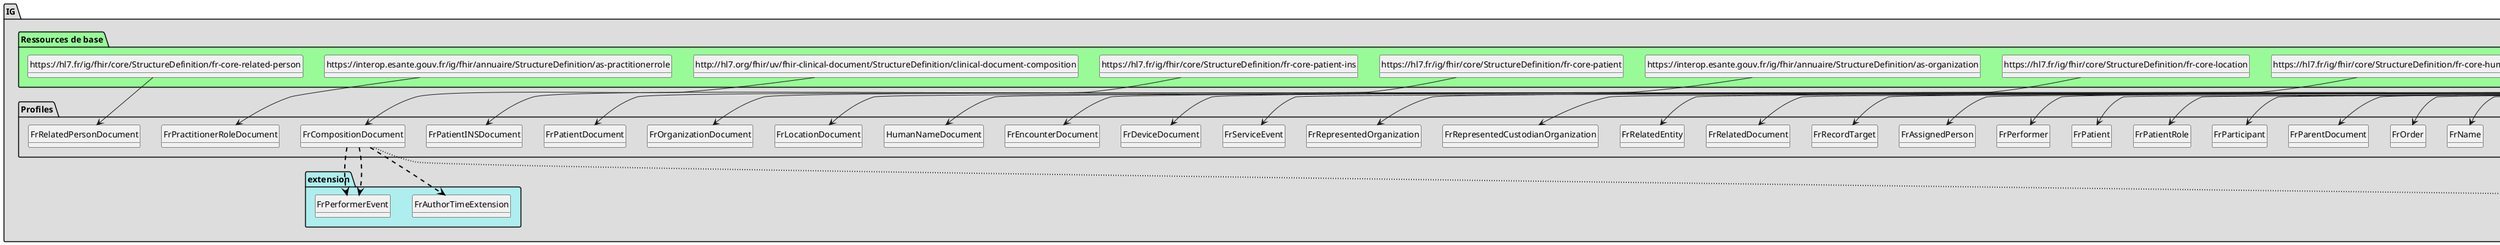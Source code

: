 @startuml
set namespaceSeparator ?
hide circle
hide class fields

package IG #DDDDDD{

     package Profiles #DDDDDD{

        class AccidentsTransfusionnels{

             AccidentsTransfusionnels => [None..None]
             AccidentsTransfusionnels.identifiant => [1..1]
             AccidentsTransfusionnels.code => [1..1]
             AccidentsTransfusionnels.description => [1..1]
             AccidentsTransfusionnels.statut => [1..1]
             AccidentsTransfusionnels.date => [1..1]
             AccidentsTransfusionnels.valeur => [1..1]
             AccidentsTransfusionnels.auteur => [0..1]
        } 

        class Acte{

             Acte => [None..None]
             Acte.identifiant => [1..*]
             Acte.description => [1..1]
             Acte.code => [1..1]
             Acte.titre => [0..1]
             Acte.statut => [1..1]
             Acte.date => [0..1]
             Acte.priorite => [0..1]
             Acte.localisationAnatomique => [0..1]
             Acte.voieDAbord => [0..1]
             Acte.perfomer => [0..*]
             Acte.auteur => [0..*]
             Acte.informateur => [0..*]
             Acte.participant => [0..*]
             Acte.circonstances => [0..*]
             Acte.reason => [0..*]
             Acte.dispositifMedical => [0..*]
             Acte.difficulte => [0..1]
             Acte.scores => [0..*]
        } 

        class ActeSubstitution{

             ActeSubstitution => [None..None]
             ActeSubstitution.code => [1..1]
             ActeSubstitution.statut => [1..1]
        } 

        class AdministrationDeDerivesDuSang{

             AdministrationDeDerivesDuSang => [None..None]
             AdministrationDeDerivesDuSang.identifiant => [1..1]
             AdministrationDeDerivesDuSang.code => [1..1]
             AdministrationDeDerivesDuSang.description => [1..1]
             AdministrationDeDerivesDuSang.statut => [1..1]
             AdministrationDeDerivesDuSang.date => [1..1]
             AdministrationDeDerivesDuSang.valeur => [1..1]
             AdministrationDeDerivesDuSang.auteur => [0..1]
        } 

        class AllergieOuHypersensibilite{

             AllergieOuHypersensibilite => [None..None]
             AllergieOuHypersensibilite.identifiant => [1..*]
             AllergieOuHypersensibilite.description => [1..1]
             AllergieOuHypersensibilite.type => [1..1]
             AllergieOuHypersensibilite.statut => [0..1]
             AllergieOuHypersensibilite.date => [1..1]
             AllergieOuHypersensibilite.participant => [0..1]
             AllergieOuHypersensibilite.probleme => [0..*]
             AllergieOuHypersensibilite.statutClique => [0..1]
             AllergieOuHypersensibilite.certitude => [0..1]
             AllergieOuHypersensibilite.criticite => [0..1]
        } 

        class AllergiesEtHypersensibilites{

             AllergiesEtHypersensibilites => [None..None]
             AllergiesEtHypersensibilites.titreSection => [1..None]
             AllergiesEtHypersensibilites.sousSection => [None..0]
             AllergiesEtHypersensibilites.entree => [1..None]
             AllergiesEtHypersensibilites.entree.allergieOuHypersensibilite => [1..*]
        } 

        class AntecedentFamilialObserve{

             AntecedentFamilialObserve => [None..None]
             AntecedentFamilialObserve.identifiant => [1..1]
             AntecedentFamilialObserve.code => [1..1]
             AntecedentFamilialObserve.descriptionNarrative => [1..1]
             AntecedentFamilialObserve.statut => [1..1]
             AntecedentFamilialObserve.horodatage => [0..1]
             AntecedentFamilialObserve.resultat => [1..1]
             AntecedentFamilialObserve.interpretation => [0..1]
             AntecedentFamilialObserve.methode => [0..1]
             AntecedentFamilialObserve.site => [0..1]
             AntecedentFamilialObserve.auteur => [0..1]
        } 

        class AntecedentsFamiliaux{

             AntecedentsFamiliaux => [None..None]
             AntecedentsFamiliaux.sousSection => [None..0]
             AntecedentsFamiliaux.entree => [1..None]
             AntecedentsFamiliaux.entree.antecedentsFamiliaux => [1..*]
        } 

        class AntecedentsFamiliauxEntry{

             AntecedentsFamiliauxEntry => [None..None]
             AntecedentsFamiliauxEntry.statut => [1..1]
             AntecedentsFamiliauxEntry.identificationParent => [1..1]
             AntecedentsFamiliauxEntry.participant => [0..*]
             AntecedentsFamiliauxEntry.antecedentFamilialObserve => [1..*]
        } 

        class AntecedentsMedicaux{

             AntecedentsMedicaux => [None..None]
             AntecedentsMedicaux.titreSection => [1..None]
             AntecedentsMedicaux.sousSection => [None..0]
             AntecedentsMedicaux.entree => [1..None]
             AntecedentsMedicaux.entree.problemes => [1..*]
        } 

        class Auteur{

             Auteur => [1..None]
             Auteur.roleFonctionnel => [0..1]
             Auteur.horodatageParticipation => [1..1]
             Auteur.auteur[x] => [1..1]
        } 

        class AuteurAPSR{

             AuteurAPSR => [None..None]
        } 

        class AutorisationSubstitution{

             AutorisationSubstitution => [None..None]
             AutorisationSubstitution.typeSubstitution => [1..1]
             AutorisationSubstitution.statut => [1..1]
        } 

        class BatterieExamensDeBiologieMedicale{

             BatterieExamensDeBiologieMedicale => [None..None]
             BatterieExamensDeBiologieMedicale.identifiant => [0..1]
             BatterieExamensDeBiologieMedicale.codeBatterieExamen => [0..1]
             BatterieExamensDeBiologieMedicale.statut => [1..1]
             BatterieExamensDeBiologieMedicale.dateExamen => [0..1]
             BatterieExamensDeBiologieMedicale.choice[x] => [0..1]
             BatterieExamensDeBiologieMedicale.laboratoireExecutant => [0..*]
             BatterieExamensDeBiologieMedicale.auteur => [0..*]
             BatterieExamensDeBiologieMedicale.participant => [0..*]
             BatterieExamensDeBiologieMedicale.prelevement => [0..*]
             BatterieExamensDeBiologieMedicale.resultatElementCliniquePertinent => [0..*]
             BatterieExamensDeBiologieMedicale.imageIllustrative => [0..*]
             BatterieExamensDeBiologieMedicale.commentaire => [0..*]
        } 

        class CRBIOChapitre{

             CRBIOChapitre => [None..None]
             CRBIOChapitre.sousSection => [None..0]
             CRBIOChapitre.entree => [None..0]
             CRBIOChapitre.choice[x] => [1..*]
        } 

        class CRBIOSousChapitre{

             CRBIOSousChapitre => [None..None]
             CRBIOSousChapitre.sousSection => [None..0]
             CRBIOSousChapitre.entree => [1..1]
             CRBIOSousChapitre.entree.resultatsExamensBiologieMedicale => [1..1]
        } 

        class Certitude{

             Certitude => [None..None]
             Certitude.identifiant => [1..1]
             Certitude.code => [1..1]
             Certitude.statut => [1..1]
             Certitude.date => [1..1]
             Certitude.descriptionNarrative => [1..1]
             Certitude.valeur => [1..1]
        } 

        class CodesAbarres{

             CodesAbarres => [None..None]
             CodesAbarres.sousSection => [None..0]
             CodesAbarres.entree.imageIllustrative => [0..*]
        } 

        class CommentaireER{

             CommentaireER => [None..None]
             CommentaireER.codeCommentaireER => [1..1]
             CommentaireER.texteCommentaireER => [1..1]
             CommentaireER.statutCommentaireER => [1..1]
             CommentaireER.auteurCommentaireER => [0..1]
        } 

        class CommentaireNonCode{

             CommentaireNonCode => [None..None]
             CommentaireNonCode.sousSection => [None..0]
             CommentaireNonCode.entree => [None..0]
        } 

        class Consentement{

             Consentement => [None..None]
             Consentement.identifiantConsentement => [0..*]
             Consentement.typeConsentement => [1..1]
             Consentement.statutConsentement => [1..1]
        } 

        class CorpsDocument{

             CorpsDocument => [None..None]
             CorpsDocument.allergiesEtHypersensibilites => [0..*]
             CorpsDocument.antecedentsFamiliaux => [0..*]
             CorpsDocument.antecedentsMedicaux => [0..*]
             CorpsDocument.codesAbarres => [0..*]
             CorpsDocument.commentaireNonCode => [0..*]
             CorpsDocument.cRBIOChapitre => [0..*]
             CorpsDocument.cRBIOSousChapitre => [0..*]
             CorpsDocument.dicomActeImagerie => [0..*]
             CorpsDocument.dicomAddendum => [0..*]
             CorpsDocument.dicomConclusions => [0..*]
             CorpsDocument.dicomDemandeExamen => [0..*]
             CorpsDocument.dicomExamenComparatif => [0..*]
             CorpsDocument.dicomResultats => [0..*]
             CorpsDocument.dicomMotifActe => [0..*]
             CorpsDocument.dicomExpositionRadiations => [0..*]
             CorpsDocument.dicomHistoriqueMedical => [0..*]
             CorpsDocument.dicomInformationsCliniques => [0..*]
             CorpsDocument.dicomObjectCatalog => [0..*]
             CorpsDocument.directivesAnticipees => [0..*]
             CorpsDocument.dispensationMedicaments => [0..*]
             CorpsDocument.dispositifsMedicaux => [0..*]
             CorpsDocument.documentPDFCopie => [0..*]
             CorpsDocument.documentsAjoutes => [0..*]
             CorpsDocument.educationPatient => [0..*]
             CorpsDocument.effetsIndesirables => [0..*]
             CorpsDocument.facteursDeRisqueProfessionnelsNonCode => [0..*]
             CorpsDocument.fonctionsPhysiques => [0..*]
             CorpsDocument.habitusModeDeVie => [0..*]
             CorpsDocument.historiqueDesActes => [0..*]
             CorpsDocument.historiqueDesGrossesses => [0..*]
             CorpsDocument.planSoins => [0..*]
             CorpsDocument.pointsDeVigilancesNonCode => [0..*]
             CorpsDocument.prescriptionDispositifsMedicaux => [0..*]
             CorpsDocument.prescriptionMedicaments => [0..*]
             CorpsDocument.problemesActifs => [0..*]
             CorpsDocument.raisonRecommandationNonCode => [0..*]
             CorpsDocument.raisonRecommandation => [0..*]
             CorpsDocument.resultatsLaboratoireBiologieSecondeIntention => [0..*]
             CorpsDocument.resultatsEvenements => [0..*]
             CorpsDocument.resultatsExamensNonCode => [0..*]
             CorpsDocument.resultatsExamens => [0..*]
             CorpsDocument.resultats => [0..*]
             CorpsDocument.signesVitaux => [0..*]
             CorpsDocument.statutDocument => [0..*]
             CorpsDocument.statutFonctionnel => [0..*]
             CorpsDocument.traitements => [0..*]
             CorpsDocument.traitementSortie => [0..*]
             CorpsDocument.traitementsAdministres => [0..*]
             CorpsDocument.vaccinations => [0..*]
        } 

        class Criticite{

             Criticite => [None..None]
             Criticite.identifiant => [1..1]
             Criticite.code => [1..1]
             Criticite.statut => [1..1]
             Criticite.date => [1..1]
             Criticite.descriptionNarrative => [1..1]
             Criticite.valeur => [1..1]
        } 

        class DICOMActeImagerie{

             DICOMActeImagerie => [None..None]
             DICOMActeImagerie.titreSection => [1..None]
             DICOMActeImagerie.sousSection.complications => [0..1]
             DICOMActeImagerie.sousSection.expositionsRadiations => [0..1]
             DICOMActeImagerie.sousSection.catalogueObjects => [1..1]
             DICOMActeImagerie.entree.techniqueImagerie => [1..1]
             DICOMActeImagerie.entree.administrationProduits => [0..*]
        } 

        class DICOMAddendum{

             DICOMAddendum => [None..None]
             DICOMAddendum.titreSection => [1..None]
             DICOMAddendum.sousSection => [None..0]
             DICOMAddendum.entree => [None..0]
             DICOMAddendum.auteur => [1..1]
        } 

        class DICOMAdministrationProduitDeSante{

             DICOMAdministrationProduitDeSante => [None..None]
             DICOMAdministrationProduitDeSante.identifiant => [1..1]
             DICOMAdministrationProduitDeSante.description => [0..1]
             DICOMAdministrationProduitDeSante.statut => [1..1]
             DICOMAdministrationProduitDeSante.voieAdministration => [0..1]
             DICOMAdministrationProduitDeSante.dose => [0..1]
             DICOMAdministrationProduitDeSante.rythme => [0..1]
             DICOMAdministrationProduitDeSante.medicament => [1..1]
             DICOMAdministrationProduitDeSante.medicament.produit => [1..1]
             DICOMAdministrationProduitDeSante.medicament.produit.codeProduit => [0..1]
             DICOMAdministrationProduitDeSante.medicament.produit.codeProduit.autreCodification => [0..1]
             DICOMAdministrationProduitDeSante.medicament.produit.nomMarque => [0..1]
             DICOMAdministrationProduitDeSante.medicament.produit.numeroLot => [0..1]
        } 

        class DICOMAdministrationRadiopharmaceutique{

             DICOMAdministrationRadiopharmaceutique => [None..None]
             DICOMAdministrationRadiopharmaceutique.typeTraitement => [1..1]
             DICOMAdministrationRadiopharmaceutique.voieAdministration => [0..1]
             DICOMAdministrationRadiopharmaceutique.dose => [0..1]
             DICOMAdministrationRadiopharmaceutique.rythme => [0..1]
             DICOMAdministrationRadiopharmaceutique.medicament => [1..1]
             DICOMAdministrationRadiopharmaceutique.medicament.produit => [1..1]
             DICOMAdministrationRadiopharmaceutique.medicament.produit.codeProduit => [0..1]
             DICOMAdministrationRadiopharmaceutique.medicament.produit.codeProduit.autreCodification => [0..1]
             DICOMAdministrationRadiopharmaceutique.medicament.produit.nomMarque => [0..1]
             DICOMAdministrationRadiopharmaceutique.medicament.produit.numeroLot => [0..1]
        } 

        class DICOMCadresAafficher{

             DICOMCadresAafficher => [None..None]
             DICOMCadresAafficher.code => [1..1]
             DICOMCadresAafficher.cadresReferences => [1..1]
        } 

        class DICOMCadresReferences{

             DICOMCadresReferences => [None..None]
             DICOMCadresReferences.code => [1..1]
             DICOMCadresReferences.cadresAffiche => [1..1]
        } 

        class DICOMComplication{

             DICOMComplication => [None..None]
             DICOMComplication.titreSection => [1..None]
             DICOMComplication.sousSection => [None..0]
             DICOMComplication.entree => [None..0]
        } 

        class DICOMConclusions{

             DICOMConclusions => [None..None]
             DICOMConclusions.titreSection => [1..None]
             DICOMConclusions.sousSection => [None..0]
             DICOMConclusions.entree => [None..0]
        } 

        class DICOMDemandeExamen{

             DICOMDemandeExamen => [None..None]
             DICOMDemandeExamen.titreSection => [1..None]
             DICOMDemandeExamen.sousSection => [None..0]
             DICOMDemandeExamen.entree => [None..0]
        } 

        class DICOMExamenComparatif{

             DICOMExamenComparatif => [None..None]
             DICOMExamenComparatif.titreSection => [1..None]
             DICOMExamenComparatif.sousSection => [None..0]
             DICOMExamenComparatif.entree => [None..0]
        } 

        class DICOMExamenImagerie{

             DICOMExamenImagerie => [None..None]
             DICOMExamenImagerie.identifiant => [1..*]
             DICOMExamenImagerie.codeActe => [1..1]
             DICOMExamenImagerie.description => [0..1]
             DICOMExamenImagerie.dateActe => [0..1]
             DICOMExamenImagerie.serieImagerie => [1..1]
        } 

        class DICOMExpositionPatient{

             DICOMExpositionPatient => [None..None]
             DICOMExpositionPatient.code => [1..1]
             DICOMExpositionPatient.participant => [1..1]
        } 

        class DICOMExpositionRadiations{

             DICOMExpositionRadiations => [None..None]
             DICOMExpositionRadiations.titreSection => [1..None]
             DICOMExpositionRadiations.sousSection => [None..0]
             DICOMExpositionRadiations.entree.sOPInstanceObservation => [0..*]
             DICOMExpositionRadiations.entree.expositionRayonnements => [1..1]
             DICOMExpositionRadiations.entree.observationGrossesse => [1..1]
             DICOMExpositionRadiations.entree.observationIndication => [0..1]
             DICOMExpositionRadiations.entree.quantite => [0..*]
             DICOMExpositionRadiations.entree.administrationRadiopharmaceutique => [0..1]
        } 

        class DICOMHistoriqueMedical{

             DICOMHistoriqueMedical => [None..None]
             DICOMHistoriqueMedical.titreSection => [1..None]
             DICOMHistoriqueMedical.sousSection => [None..0]
             DICOMHistoriqueMedical.entree => [1..None]
             DICOMHistoriqueMedical.entree.observationDICOM => [1..*]
        } 

        class DICOMInformationsCliniques{

             DICOMInformationsCliniques => [None..None]
             DICOMInformationsCliniques.titreSection => [1..None]
             DICOMInformationsCliniques.sousSection.demandeExamen => [1..1]
             DICOMInformationsCliniques.sousSection.historiqueMedical => [1..1]
             DICOMInformationsCliniques.entree => [None..0]
        } 

        class DICOMMotifActe{

             DICOMMotifActe => [None..None]
             DICOMMotifActe.titreSection => [1..None]
             DICOMMotifActe.sousSection => [None..0]
             DICOMMotifActe.entree => [None..0]
        } 

        class DICOMObjectCatalog{

             DICOMObjectCatalog => [None..None]
             DICOMObjectCatalog.titreSection => [1..None]
             DICOMObjectCatalog.sousSection => [None..0]
             DICOMObjectCatalog.entree.examenImagerie => [0..*]
        } 

        class DICOMObjectifsDeReference{

             DICOMObjectifsDeReference => [None..None]
             DICOMObjectifsDeReference.code => [1..1]
             DICOMObjectifsDeReference.valeur => [1..1]
        } 

        class DICOMObservation{

             DICOMObservation => [None..None]
             DICOMObservation.identifiant => [1..1]
             DICOMObservation.code => [1..1]
             DICOMObservation.description => [0..1]
             DICOMObservation.statut => [1..1]
             DICOMObservation.date => [0..1]
             DICOMObservation.valeur => [0..1]
             DICOMObservation.localisationAnatomique => [0..1]
             DICOMObservation.localisationAnatomique.precisionTopographique => [0..*]
             DICOMObservation.localisationAnatomique.precisionTopographique.nom => [1..1]
             DICOMObservation.localisationAnatomique.precisionTopographique.valeur => [1..1]
             DICOMObservation.observation => [0..*]
             DICOMObservation.quantite => [0..*]
        } 

        class DICOMObservationSubordonnee{

             DICOMObservationSubordonnee => [None..None]
             DICOMObservationSubordonnee.identifiant => [1..1]
             DICOMObservationSubordonnee.code => [1..1]
             DICOMObservationSubordonnee.description => [0..1]
             DICOMObservationSubordonnee.statut => [1..1]
             DICOMObservationSubordonnee.date => [0..1]
             DICOMObservationSubordonnee.valeur => [0..1]
             DICOMObservationSubordonnee.interpretation => [0..1]
             DICOMObservationSubordonnee.methode => [0..1]
             DICOMObservationSubordonnee.lateralite => [0..1]
             DICOMObservationSubordonnee.lateralite.topographique => [0..1]
             DICOMObservationSubordonnee.lateralite.topographique.nom => [1..1]
             DICOMObservationSubordonnee.lateralite.topographique.valeur => [1..1]
        } 

        class DICOMQuantity{

             DICOMQuantity => [None..None]
             DICOMQuantity.identifiant => [1..1]
             DICOMQuantity.code => [1..1]
             DICOMQuantity.description => [0..1]
             DICOMQuantity.statut => [1..1]
             DICOMQuantity.date => [0..1]
             DICOMQuantity.valeur => [1..1]
             DICOMQuantity.lateralite => [0..1]
             DICOMQuantity.lateralite.topographique => [0..1]
             DICOMQuantity.lateralite.topographique.nom => [1..1]
             DICOMQuantity.lateralite.topographique.valeur => [1..1]
        } 

        class DICOMQuantitySubordonnee{

             DICOMQuantitySubordonnee => [None..None]
             DICOMQuantitySubordonnee.identifiant => [1..1]
             DICOMQuantitySubordonnee.code => [1..1]
             DICOMQuantitySubordonnee.description => [0..1]
             DICOMQuantitySubordonnee.statut => [1..1]
             DICOMQuantitySubordonnee.date => [0..1]
             DICOMQuantitySubordonnee.valeur => [1..1]
             DICOMQuantitySubordonnee.interpretation => [0..1]
             DICOMQuantitySubordonnee.methode => [0..1]
             DICOMQuantitySubordonnee.lateralite => [0..1]
             DICOMQuantitySubordonnee.lateralite.topographique => [0..1]
             DICOMQuantitySubordonnee.lateralite.topographique.nom => [1..1]
             DICOMQuantitySubordonnee.lateralite.topographique.valeur => [1..1]
        } 

        class DICOMResultats{

             DICOMResultats => [None..None]
             DICOMResultats.titreSection => [1..None]
             DICOMResultats.sousSection => [None..0]
             DICOMResultats.entree => [None..0]
        } 

        class DICOMSOPInstanceObservation{

             DICOMSOPInstanceObservation => [None..None]
             DICOMSOPInstanceObservation.identifiant => [1..*]
             DICOMSOPInstanceObservation.classeSOP => [1..1]
             DICOMSOPInstanceObservation.description => [0..1]
             DICOMSOPInstanceObservation.statut => [1..1]
             DICOMSOPInstanceObservation.date => [0..1]
             DICOMSOPInstanceObservation.observation => [0..*]
             DICOMSOPInstanceObservation.objectifsReferences => [0..*]
             DICOMSOPInstanceObservation.cadresReferences => [0..1]
        } 

        class DICOMSOPInstanceObservationSubordonnee{

             DICOMSOPInstanceObservationSubordonnee => [None..None]
             DICOMSOPInstanceObservationSubordonnee.identifiant => [1..*]
             DICOMSOPInstanceObservationSubordonnee.classeSOP => [1..1]
             DICOMSOPInstanceObservationSubordonnee.description => [0..1]
             DICOMSOPInstanceObservationSubordonnee.statut => [1..1]
             DICOMSOPInstanceObservationSubordonnee.date => [0..1]
             DICOMSOPInstanceObservationSubordonnee.objectifsReferences => [0..1]
             DICOMSOPInstanceObservationSubordonnee.cadresReferences => [0..1]
        } 

        class DICOMSerieImagerie{

             DICOMSerieImagerie => [None..None]
             DICOMSerieImagerie.identifiant => [1..*]
             DICOMSerieImagerie.code => [1..1]
             DICOMSerieImagerie.description => [0..1]
             DICOMSerieImagerie.date => [0..1]
             DICOMSerieImagerie.serieImagerie => [1..1]
        } 

        class DICOMTechniqueImagerie{

             DICOMTechniqueImagerie => [None..None]
             DICOMTechniqueImagerie.identifiant => [1..1]
             DICOMTechniqueImagerie.codeActe => [1..1]
             DICOMTechniqueImagerie.description => [0..1]
             DICOMTechniqueImagerie.date => [0..1]
             DICOMTechniqueImagerie.modaliteAcquisition => [1..*]
             DICOMTechniqueImagerie.lateralite => [0..1]
             DICOMTechniqueImagerie.lateralite.topographique => [0..1]
             DICOMTechniqueImagerie.lateralite.topographique.nom => [1..1]
             DICOMTechniqueImagerie.lateralite.topographique.valeur => [1..1]
             DICOMTechniqueImagerie.participant => [0..1]
        } 

        class DemandeExamenOuSuivi{

             DemandeExamenOuSuivi => [None..None]
             DemandeExamenOuSuivi.identifiant => [1..1]
             DemandeExamenOuSuivi.typeDemande => [1..1]
             DemandeExamenOuSuivi.description => [1..1]
             DemandeExamenOuSuivi.statutDemande => [1..1]
             DemandeExamenOuSuivi.date => [1..1]
             DemandeExamenOuSuivi.resultat => [0..1]
             DemandeExamenOuSuivi.interpretation => [0..1]
             DemandeExamenOuSuivi.methode => [0..1]
             DemandeExamenOuSuivi.cible => [0..1]
             DemandeExamenOuSuivi.auteur => [0..1]
        } 

        class DestinatairePrevu{

             DestinatairePrevu => [None..None]
             DestinatairePrevu.destinataire => [0..*]
        } 

        class DirectiveAnticipee{

             DirectiveAnticipee => [None..None]
             DirectiveAnticipee.identifiant => [1..1]
             DirectiveAnticipee.code => [1..1]
             DirectiveAnticipee.description => [1..1]
             DirectiveAnticipee.statut => [1..1]
             DirectiveAnticipee.date => [1..1]
             DirectiveAnticipee.valeurDirectiveIdentifiee => [0..1]
             DirectiveAnticipee.reference => [0..1]
             DirectiveAnticipee.documentEncapsule => [0..1]
             DirectiveAnticipee.documentEncapsule.observationMedia => [1..1]
             DirectiveAnticipee.documentEncapsule.observationMedia.identifiant => [0..1]
             DirectiveAnticipee.documentEncapsule.observationMedia.documentEncapsuleEncode => [0..1]
        } 

        class DirectivesAnticipees{

             DirectivesAnticipees => [None..None]
             DirectivesAnticipees.titreSection => [1..None]
             DirectivesAnticipees.sousSection => [None..0]
             DirectivesAnticipees.entree.directiveAnticipee => [0..*]
        } 

        class DispensationMedicaments{

             DispensationMedicaments => [None..None]
             DispensationMedicaments.titreSection => [1..None]
             DispensationMedicaments.sousSection => [None..0]
             DispensationMedicaments.entree => [1..None]
             DispensationMedicaments.entree.traitementDispense => [1..*]
             DispensationMedicaments.auteur => [1..1]
        } 

        class DispositifMedical{

             DispositifMedical => [None..None]
             DispositifMedical.identifiant => [0..*]
             DispositifMedical.type => [1..1]
             DispositifMedical.type.code => [1..1]
             DispositifMedical.type.code.autreCode => [0..*]
        } 

        class DispositifMedicalEntry{

             DispositifMedicalEntry => [None..None]
             DispositifMedicalEntry.identifiant => [1..*]
             DispositifMedicalEntry.description => [1..1]
             DispositifMedicalEntry.statut => [1..1]
             DispositifMedicalEntry.date => [1..1]
             DispositifMedicalEntry.renouvellement => [0..1]
             DispositifMedicalEntry.quantite => [0..1]
             DispositifMedicalEntry.duree => [0..1]
             DispositifMedicalEntry.performer => [0..*]
             DispositifMedicalEntry.auteur => [0..*]
             DispositifMedicalEntry.dispositifMedical => [1..*]
             DispositifMedicalEntry.affectionLongueDuree => [0..1]
             DispositifMedicalEntry.accidentTravail => [0..1]
             DispositifMedicalEntry.prevention => [0..1]
             DispositifMedicalEntry.nonRemboursable => [0..1]
        } 

        class DispositifsMedicaux{

             DispositifsMedicaux => [None..None]
             DispositifsMedicaux.titreSection => [1..None]
             DispositifsMedicaux.sousSection => [None..0]
             DispositifsMedicaux.entree.dispositifsMedicaux => [0..*]
        } 

        class DocumentAttache{

             DocumentAttache => [None..None]
             DocumentAttache.identifiant => [1..1]
             DocumentAttache.code => [1..1]
             DocumentAttache.statut => [1..1]
             DocumentAttache.date => [0..1]
             DocumentAttache.typeDocumentAttache => [1..1]
             DocumentAttache.typeDocumentAttache.natureDocument => [1..1]
             DocumentAttache.documentAttache => [1..1]
             DocumentAttache.documentAttache.observationMedia => [1..1]
             DocumentAttache.documentAttache.observationMedia.identifiant => [1..1]
             DocumentAttache.documentAttache.observationMedia.documentAttacheEncode => [1..1]
        } 

        class DocumentDeReference{

             DocumentDeReference => [None..1]
             DocumentDeReference.typeReference => [1..1]
             DocumentDeReference.identifiantUniqueDocument => [1..1]
        } 

        class DocumentPDFCopie{

             DocumentPDFCopie => [None..None]
             DocumentPDFCopie.titreSection => [1..None]
             DocumentPDFCopie.sousSection => [None..0]
             DocumentPDFCopie.entree => [1..1]
             DocumentPDFCopie.entree.documentAttache => [1..1]
        } 

        class DocumentsAjoutes{

             DocumentsAjoutes => [None..None]
             DocumentsAjoutes.sousSection => [None..0]
             DocumentsAjoutes.entree.simpleObservation => [0..1]
             DocumentsAjoutes.entree.documentAttache => [1..*]
        } 

        class DoseAntigene{

             DoseAntigene => [None..None]
             DoseAntigene.identifiant => [1..1]
             DoseAntigene.doseAntigene => [1..1]
             DoseAntigene.antigene => [1..1]
        } 

        class EchantillonPreleve{

             EchantillonPreleve => [None..None]
             EchantillonPreleve.identifiant => [1..1]
             EchantillonPreleve.echantillon => [1..1]
             EchantillonPreleve.echantillon.code => [1..1]
             EchantillonPreleve.echantillon.quantite => [0..1]
        } 

        class EducationPatient{

             EducationPatient => [None..None]
             EducationPatient.sousSection => [None..0]
             EducationPatient.entree.acte => [0..*]
             EducationPatient.entree.observation => [0..*]
             EducationPatient.entree.reference => [0..*]
        } 

        class EffetIndesirable{

             EffetIndesirable => [None..None]
             EffetIndesirable.identifiant => [1..*]
             EffetIndesirable.typeEffetIndesirable => [1..1]
             EffetIndesirable.description => [1..1]
             EffetIndesirable.statut => [1..1]
             EffetIndesirable.dateDebutFin => [0..1]
             EffetIndesirable.valeur => [1..1]
             EffetIndesirable.traitement => [1..1]
             EffetIndesirable.probleme => [0..*]
             EffetIndesirable.imputabiliteEffetIndesirable => [0..1]
             EffetIndesirable.graviteEffetIndesirable => [1..1]
             EffetIndesirable.evolutionEffetIndesirable => [0..1]
        } 

        class EffetsIndesirables{

             EffetsIndesirables => [None..None]
             EffetsIndesirables.titreSection => [1..None]
             EffetsIndesirables.sousSection => [None..0]
             EffetsIndesirables.entree => [1..None]
             EffetsIndesirables.entree.effetIndesirable => [1..*]
        } 

        class EnRapportAvecALD{

             EnRapportAvecALD => [None..None]
             EnRapportAvecALD.identifiant => [1..1]
             EnRapportAvecALD.code => [1..1]
             EnRapportAvecALD.description => [1..1]
             EnRapportAvecALD.statut => [1..1]
             EnRapportAvecALD.horodatage => [0..1]
             EnRapportAvecALD.resultat => [1..1]
             EnRapportAvecALD.auteur => [0..1]
        } 

        class EnRapportAvecAccidentTravail{

             EnRapportAvecAccidentTravail => [None..None]
             EnRapportAvecAccidentTravail.identifiant => [1..1]
             EnRapportAvecAccidentTravail.code => [1..1]
             EnRapportAvecAccidentTravail.description => [1..1]
             EnRapportAvecAccidentTravail.statut => [1..1]
             EnRapportAvecAccidentTravail.horodatage => [0..1]
             EnRapportAvecAccidentTravail.resultat => [1..1]
             EnRapportAvecAccidentTravail.auteur => [0..1]
        } 

        class EnRapportAvecLaPrevention{

             EnRapportAvecLaPrevention => [None..None]
             EnRapportAvecLaPrevention.identifiant => [1..1]
             EnRapportAvecLaPrevention.code => [1..1]
             EnRapportAvecLaPrevention.description => [1..1]
             EnRapportAvecLaPrevention.statut => [1..1]
             EnRapportAvecLaPrevention.horodatage => [0..1]
             EnRapportAvecLaPrevention.resultat => [1..1]
             EnRapportAvecLaPrevention.auteur => [0..1]
        } 

        class EnteteDocument{

             EnteteDocument => [1..1]
             EnteteDocument.identifiantUniqueDocument => [1..1]
             EnteteDocument.modeleDocument => [1..1]
             EnteteDocument.typeDocument => [1..1]
             EnteteDocument.titreDocument => [1..1]
             EnteteDocument.dateDeCreationDocument => [1..1]
             EnteteDocument.niveauConfidentialiteDocument => [1..1]
             EnteteDocument.languePrincipaleDocument => [1..1]
             EnteteDocument.identifiantLotDeVersionsDocument => [1..1]
             EnteteDocument.versionDocument => [1..1]
             EnteteDocument.statutDocument => [1..1]
             EnteteDocument.patient => [1..1]
             EnteteDocument.auteur => [1..*]
             EnteteDocument.operateurSaisie => [0..1]
             EnteteDocument.informateur => [0..*]
             EnteteDocument.structureConservation => [1..1]
             EnteteDocument.destinataire => [0..*]
             EnteteDocument.responsable => [1..1]
             EnteteDocument.validateur => [0..*]
             EnteteDocument.participant => [0..*]
             EnteteDocument.prescription => [0..*]
             EnteteDocument.evenement => [1..*]
             EnteteDocument.documentDeReference => [0..1]
             EnteteDocument.consentementAssocie => [0..*]
             EnteteDocument.priseEncharge => [1..1]
        } 

        class Evaluation{

             Evaluation => [None..None]
             Evaluation.identifiant => [1..1]
             Evaluation.typeEvaluation => [1..1]
             Evaluation.description => [1..1]
             Evaluation.statut => [1..1]
             Evaluation.date => [1..1]
             Evaluation.interpretation => [0..1]
             Evaluation.evaluateur => [0..1]
             Evaluation.auteurEvaluation => [0..1]
             Evaluation.responsableEvaluation => [0..1]
             Evaluation.evaluationComposant => [0..*]
             Evaluation.statutEvaluation => [0..1]
             Evaluation.commentaire => [0..*]
             Evaluation.referenceInterne => [0..*]
        } 

        class EvaluationComposant{

             EvaluationComposant => [None..None]
             EvaluationComposant.identifiant => [1..1]
             EvaluationComposant.codeEvaluation => [1..1]
             EvaluationComposant.description => [1..1]
             EvaluationComposant.statut => [1..1]
             EvaluationComposant.horodatage => [1..1]
             EvaluationComposant.resultat => [1..1]
             EvaluationComposant.interpretation => [0..1]
             EvaluationComposant.composantEvaluation => [0..*]
             EvaluationComposant.commentaire => [0..*]
        } 

        class EvaluationComposantN2{

             EvaluationComposantN2 => [None..None]
             EvaluationComposantN2.identifiant => [1..1]
             EvaluationComposantN2.codeEvaluation => [1..1]
             EvaluationComposantN2.description => [1..1]
             EvaluationComposantN2.statut => [1..1]
             EvaluationComposantN2.horodatage => [1..1]
             EvaluationComposantN2.resultat => [1..1]
             EvaluationComposantN2.interpretation => [0..*]
             EvaluationComposantN2.commentaire => [0..*]
        } 

        class Evenement{

             Evenement => [1..None]
             Evenement.identifiantEvenement => [0..*]
             Evenement.codeEvenement => [0..1]
             Evenement.codeEvenement.id => [None..0]
             Evenement.codeEvenement.extension => [None..0]
             Evenement.codeEvenement.translation => [0..*]
             Evenement.dateHeureEvenement => [0..1]
             Evenement.executantEvenement => [0..1]
             Evenement.executantEvenement.roleFonctionnel => [0..1]
             Evenement.executantEvenement.dateHeureParticipation => [0..1]
             Evenement.executantEvenement.executant => [1..1]
        } 

        class EvenementIndesirablePendantHospitalisation{

             EvenementIndesirablePendantHospitalisation => [None..None]
             EvenementIndesirablePendantHospitalisation.identifiant => [1..1]
             EvenementIndesirablePendantHospitalisation.code => [1..1]
             EvenementIndesirablePendantHospitalisation.description => [1..1]
             EvenementIndesirablePendantHospitalisation.statut => [1..1]
             EvenementIndesirablePendantHospitalisation.date => [1..1]
             EvenementIndesirablePendantHospitalisation.valeur => [1..1]
             EvenementIndesirablePendantHospitalisation.auteur => [0..1]
        } 

        class EvenementsIndesirablesSuiteAdministrationDerivesSang{

             EvenementsIndesirablesSuiteAdministrationDerivesSang => [None..None]
             EvenementsIndesirablesSuiteAdministrationDerivesSang.identifiant => [1..1]
             EvenementsIndesirablesSuiteAdministrationDerivesSang.code => [1..1]
             EvenementsIndesirablesSuiteAdministrationDerivesSang.description => [1..1]
             EvenementsIndesirablesSuiteAdministrationDerivesSang.statut => [1..1]
             EvenementsIndesirablesSuiteAdministrationDerivesSang.date => [1..1]
             EvenementsIndesirablesSuiteAdministrationDerivesSang.valeur => [1..1]
             EvenementsIndesirablesSuiteAdministrationDerivesSang.auteur => [0..1]
        } 

        class EvolutionEffetIndesirable{

             EvolutionEffetIndesirable => [None..None]
             EvolutionEffetIndesirable.code => [1..1]
             EvolutionEffetIndesirable.description => [1..1]
             EvolutionEffetIndesirable.statut => [1..1]
             EvolutionEffetIndesirable.evolution => [1..1]
        } 

        class FacteursDeRisqueProfessionnelsNonCode{

             FacteursDeRisqueProfessionnelsNonCode => [None..None]
             FacteursDeRisqueProfessionnelsNonCode.sousSection => [None..0]
             FacteursDeRisqueProfessionnelsNonCode.entree => [None..0]
        } 

        class FonctionsPhysiques{

             FonctionsPhysiques => [None..None]
             FonctionsPhysiques.sousSection => [None..0]
             FonctionsPhysiques.entree.groupeQuestionnairesEvaluation => [0..*]
             FonctionsPhysiques.entree.evalutation => [0..*]
        } 

        class FrActe{

             Procedure => [None..None]
             Procedure.nullFlavor => [None..0]
             Procedure.realmCode => [None..0]
             Procedure.typeId => [None..0]
             Procedure.templateId => [2..None]
             Procedure.templateId:frActeCISIS => [1..1]
             Procedure.templateId:frActeCISIS.nullFlavor => [None..0]
             Procedure.templateId:frActeCISIS.assigningAuthorityName => [None..0]
             Procedure.templateId:frActeCISIS.displayable => [None..0]
             Procedure.templateId:frActeCISIS.root => [1..None]
             Procedure.templateId:frActeCISIS.extension => [None..0]
             Procedure.templateId:procedureEntryIHEPCC => [1..1]
             Procedure.templateId:procedureEntryIHEPCC.nullFlavor => [None..0]
             Procedure.templateId:procedureEntryIHEPCC.assigningAuthorityName => [None..0]
             Procedure.templateId:procedureEntryIHEPCC.displayable => [None..0]
             Procedure.templateId:procedureEntryIHEPCC.root => [1..None]
             Procedure.templateId:procedureEntryIHEPCC.extension => [None..0]
             Procedure.templateId:procedureActivityCCD => [0..1]
             Procedure.templateId:procedureActivityCCD.nullFlavor => [None..0]
             Procedure.templateId:procedureActivityCCD.assigningAuthorityName => [None..0]
             Procedure.templateId:procedureActivityCCD.displayable => [None..0]
             Procedure.templateId:procedureActivityCCD.root => [1..None]
             Procedure.templateId:procedureActivityCCD.extension => [None..0]
             Procedure.templateId:planOfCareActivityCCD => [0..1]
             Procedure.templateId:planOfCareActivityCCD.nullFlavor => [None..0]
             Procedure.templateId:planOfCareActivityCCD.assigningAuthorityName => [None..0]
             Procedure.templateId:planOfCareActivityCCD.displayable => [None..0]
             Procedure.templateId:planOfCareActivityCCD.root => [1..None]
             Procedure.templateId:planOfCareActivityCCD.extension => [None..0]
             Procedure.moodCode => [None..None]
             Procedure.id => [1..None]
             Procedure.code => [1..None]
             Procedure.negationInd => [None..0]
             Procedure.text => [1..None]
             Procedure.statusCode => [1..None]
             Procedure.effectiveTime => [None..None]
             Procedure.priorityCode => [None..None]
             Procedure.priorityCode.nullFlavor => [None..0]
             Procedure.priorityCode.sdtcValueSet => [None..0]
             Procedure.priorityCode.sdtcValueSetVersion => [None..0]
             Procedure.priorityCode.originalText => [None..None]
             Procedure.priorityCode.translation => [None..0]
             Procedure.languageCode => [None..0]
             Procedure.methodCode => [None..0]
             Procedure.approachSiteCode => [None..None]
             Procedure.approachSiteCode.nullFlavor => [None..0]
             Procedure.approachSiteCode.sdtcValueSet => [None..0]
             Procedure.approachSiteCode.sdtcValueSetVersion => [None..0]
             Procedure.approachSiteCode.qualifier => [None..1]
             Procedure.targetSiteCode => [None..None]
             Procedure.targetSiteCode.nullFlavor => [None..0]
             Procedure.targetSiteCode.sdtcValueSet => [None..0]
             Procedure.targetSiteCode.sdtcValueSetVersion => [None..0]
             Procedure.targetSiteCode.qualifier => [None..1]
             Procedure.targetSiteCode.qualifier.nullFlavor => [None..0]
             Procedure.targetSiteCode.qualifier.inverted => [None..0]
             Procedure.targetSiteCode.qualifier.name => [1..None]
             Procedure.targetSiteCode.qualifier.name.nullFlavor => [None..0]
             Procedure.targetSiteCode.qualifier.name.code => [None..None]
             Procedure.targetSiteCode.qualifier.name.codeSystem => [None..None]
             Procedure.targetSiteCode.qualifier.name.codeSystemName => [None..None]
             Procedure.targetSiteCode.qualifier.name.displayName => [None..None]
             Procedure.targetSiteCode.qualifier.name.sdtcValueSet => [None..0]
             Procedure.targetSiteCode.qualifier.name.sdtcValueSetVersion => [None..0]
             Procedure.targetSiteCode.qualifier.name.originalText => [None..0]
             Procedure.targetSiteCode.qualifier.value => [1..None]
             Procedure.subject => [None..0]
             Procedure.specimen => [None..0]
             Procedure.entryRelationship => [None..None]
             Procedure.entryRelationship:circonstances => [0..*]
             Procedure.entryRelationship:motif => [0..*]
             Procedure.entryRelationship:referenceDM => [0..*]
             Procedure.entryRelationship:difficulte => [0..1]
             Procedure.entryRelationship:scores => [0..*]
             Procedure.reference => [None..0]
             Procedure.precondition => [None..0]
             Procedure.sdtcPrecondition2 => [None..0]
             Procedure.sdtcInFulfillmentOf1 => [None..0]
        } 

        class FrActeSubstitution{

             Act => [None..None]
             Act.nullFlavor => [None..0]
             Act.realmCode => [None..0]
             Act.typeId => [None..0]
             Act.templateId => [2..2]
             Act.templateId.nullFlavor => [None..0]
             Act.templateId.assigningAuthorityName => [None..0]
             Act.templateId.displayable => [None..0]
             Act.templateId.root => [1..None]
             Act.templateId.extension => [None..0]
             Act.templateId:frActeSubstitutionCISIS => [1..1]
             Act.templateId:frActeSubstitutionCISIS.root => [None..None]
             Act.templateId:iheSubstitutionAct => [1..1]
             Act.templateId:iheSubstitutionAct.root => [None..None]
             Act.classCode => [None..None]
             Act.moodCode => [None..None]
             Act.negationInd => [None..0]
             Act.id => [None..0]
             Act.code => [None..None]
             Act.code.nullFlavor => [None..0]
             Act.code.code => [None..None]
             Act.code.codeSystem => [None..None]
             Act.code.codeSystemName => [None..None]
             Act.code.displayName => [None..None]
             Act.code.sdtcValueSet => [None..0]
             Act.code.sdtcValueSetVersion => [None..0]
             Act.code.originalText => [None..0]
             Act.code.qualifier => [None..0]
             Act.code.translation => [None..0]
             Act.text => [None..0]
             Act.statusCode => [1..None]
             Act.statusCode.nullFlavor => [None..0]
             Act.statusCode.code => [None..None]
             Act.statusCode.sdtcValueSet => [None..0]
             Act.statusCode.sdtcValueSetVersion => [None..0]
             Act.effectiveTime => [None..0]
             Act.priorityCode => [None..0]
             Act.languageCode => [None..0]
             Act.subject => [None..0]
             Act.specimen => [None..0]
             Act.performer => [None..0]
             Act.author => [None..0]
             Act.informant => [None..0]
             Act.participant => [None..0]
             Act.entryRelationship => [None..0]
             Act.reference => [None..0]
             Act.precondition => [None..0]
             Act.sdtcPrecondition2 => [None..0]
             Act.sdtcInFulfillmentOf1 => [None..0]
        } 

        class FrAllergieOuHypersensibilite{

             Observation => [None..None]
             Observation.nullFlavor => [None..0]
             Observation.realmCode => [None..0]
             Observation.typeId => [None..0]
             Observation.templateId => [5..None]
             Observation.templateId:alertObservationCCD => [1..1]
             Observation.templateId:alertObservationCCD.nullFlavor => [None..0]
             Observation.templateId:alertObservationCCD.assigningAuthorityName => [None..0]
             Observation.templateId:alertObservationCCD.displayable => [None..0]
             Observation.templateId:alertObservationCCD.root => [1..None]
             Observation.templateId:alertObservationCCD.extension => [None..0]
             Observation.templateId:problemEntryIHEPCC => [1..1]
             Observation.templateId:problemEntryIHEPCC.nullFlavor => [None..0]
             Observation.templateId:problemEntryIHEPCC.assigningAuthorityName => [None..0]
             Observation.templateId:problemEntryIHEPCC.displayable => [None..0]
             Observation.templateId:problemEntryIHEPCC.root => [1..None]
             Observation.templateId:problemEntryIHEPCC.extension => [None..0]
             Observation.templateId:allergiesAndIntolerancesEntryIHEPCC => [1..1]
             Observation.templateId:allergiesAndIntolerancesEntryIHEPCC.nullFlavor => [None..0]
             Observation.templateId:allergiesAndIntolerancesEntryIHEPCC.assigningAuthorityName => [None..0]
             Observation.templateId:allergiesAndIntolerancesEntryIHEPCC.displayable => [None..0]
             Observation.templateId:allergiesAndIntolerancesEntryIHEPCC.root => [1..None]
             Observation.templateId:allergiesAndIntolerancesEntryIHEPCC.extension => [None..0]
             Observation.templateId:problemObservationCCD => [1..1]
             Observation.templateId:problemObservationCCD.nullFlavor => [None..0]
             Observation.templateId:problemObservationCCD.assigningAuthorityName => [None..0]
             Observation.templateId:problemObservationCCD.displayable => [None..0]
             Observation.templateId:problemObservationCCD.root => [1..None]
             Observation.templateId:problemObservationCCD.extension => [None..0]
             Observation.templateId:frAllergieOuHypersensibiliteCISIS => [1..1]
             Observation.templateId:frAllergieOuHypersensibiliteCISIS.nullFlavor => [None..0]
             Observation.templateId:frAllergieOuHypersensibiliteCISIS.assigningAuthorityName => [None..0]
             Observation.templateId:frAllergieOuHypersensibiliteCISIS.displayable => [None..0]
             Observation.templateId:frAllergieOuHypersensibiliteCISIS.root => [1..None]
             Observation.templateId:frAllergieOuHypersensibiliteCISIS.extension => [None..0]
             Observation.classCode => [None..None]
             Observation.moodCode => [None..None]
             Observation.id => [1..None]
             Observation.code => [None..None]
             Observation.derivationExpr => [None..0]
             Observation.text => [1..None]
             Observation.statusCode => [1..None]
             Observation.statusCode.nullFlavor => [None..0]
             Observation.statusCode.code => [None..None]
             Observation.statusCode.sdtcValueSet => [None..0]
             Observation.statusCode.sdtcValueSetVersion => [None..0]
             Observation.effectiveTime => [1..None]
             Observation.effectiveTime.nullFlavor => [None..0]
             Observation.effectiveTime.value => [None..0]
             Observation.effectiveTime.operator => [None..0]
             Observation.effectiveTime.low => [1..None]
             Observation.effectiveTime.center => [None..0]
             Observation.effectiveTime.width => [None..0]
             Observation.priorityCode => [None..0]
             Observation.repeatNumber => [None..0]
             Observation.languageCode => [None..0]
             Observation.value => [1..1]
             Observation.interpretationCode => [None..0]
             Observation.methodCode => [None..0]
             Observation.targetSiteCode => [None..0]
             Observation.subject => [None..0]
             Observation.specimen => [None..0]
             Observation.performer => [None..0]
             Observation.author => [None..0]
             Observation.informant => [None..0]
             Observation.participant => [None..1]
             Observation.entryRelationship => [None..None]
             Observation.entryRelationship:probleme => [0..*]
             Observation.entryRelationship:statutClinique => [0..1]
             Observation.entryRelationship:criticite => [0..1]
             Observation.entryRelationship:certitude => [0..1]
             Observation.reference => [None..0]
             Observation.precondition => [None..0]
             Observation.sdtcPrecondition2 => [None..0]
             Observation.referenceRange => [None..0]
             Observation.sdtcInFulfillmentOf1 => [None..0]
        } 

        class GraviteEffetIndesirable{

             GraviteEffetIndesirable => [None..None]
             GraviteEffetIndesirable.code => [1..1]
             GraviteEffetIndesirable.description => [1..1]
             GraviteEffetIndesirable.statut => [1..1]
             GraviteEffetIndesirable.niveauGravite => [1..1]
        } 

        class GroupDeQuestionnairesDevaluation{

             GroupDeQuestionnairesDevaluation => [None..None]
             GroupDeQuestionnairesDevaluation.identifiant => [1..*]
             GroupDeQuestionnairesDevaluation.code => [1..1]
             GroupDeQuestionnairesDevaluation.statut => [1..1]
             GroupDeQuestionnairesDevaluation.horodatage => [1..1]
             GroupDeQuestionnairesDevaluation.valeur => [1..1]
             GroupDeQuestionnairesDevaluation.evaluation => [1..*]
        } 

        class HabitusModeDeVie{

             HabitusModeDeVie => [None..None]
             HabitusModeDeVie.titreSection => [1..None]
             HabitusModeDeVie.sousSection => [None..0]
             HabitusModeDeVie.entree.habitusModeDeVieEntry => [0..*]
        } 

        class HabitusModeDeVieEntry{

             HabitusModeDeVieEntry => [None..None]
             HabitusModeDeVieEntry.identifiant => [1..1]
             HabitusModeDeVieEntry.code => [1..1]
             HabitusModeDeVieEntry.description => [1..1]
             HabitusModeDeVieEntry.statut => [1..1]
             HabitusModeDeVieEntry.horodatage => [0..1]
             HabitusModeDeVieEntry.resultat => [1..1]
        } 

        class HistoriqueDesActes{

             HistoriqueDesActes => [None..None]
             HistoriqueDesActes.titreSection => [1..None]
             HistoriqueDesActes.sousSection => [None..0]
             HistoriqueDesActes.entree => [1..None]
             HistoriqueDesActes.entree.actes => [1..*]
             HistoriqueDesActes.entree.references => [1..*]
        } 

        class HistoriqueDesGrossesses{

             HistoriqueDesGrossesses => [None..None]
             HistoriqueDesGrossesses.titreSection => [1..None]
             HistoriqueDesGrossesses.sousSection => [None..0]
             HistoriqueDesGrossesses.entree[x] => [1..*]
        } 

        class HistoriqueGrossesse{

             HistoriqueGrossesse => [None..None]
             HistoriqueGrossesse.identifiant => [1..1]
             HistoriqueGrossesse.code => [1..1]
             HistoriqueGrossesse.statut => [1..1]
             HistoriqueGrossesse.periodeGrossesse => [1..1]
             HistoriqueGrossesse.choice[x] => [1..*]
        } 

        class HorsAMM{

             HorsAMM => [None..None]
             HorsAMM.identifiant => [1..1]
             HorsAMM.code => [1..1]
             HorsAMM.description => [1..1]
             HorsAMM.statut => [1..1]
             HorsAMM.horodatage => [0..1]
             HorsAMM.resultat => [1..1]
             HorsAMM.auteur => [0..*]
        } 

        class IdentificationDeMicroOrganismesMultiresistants{

             IdentificationDeMicroOrganismesMultiresistants => [None..None]
             IdentificationDeMicroOrganismesMultiresistants.identifiant => [1..1]
             IdentificationDeMicroOrganismesMultiresistants.code => [1..1]
             IdentificationDeMicroOrganismesMultiresistants.description => [1..1]
             IdentificationDeMicroOrganismesMultiresistants.statut => [1..1]
             IdentificationDeMicroOrganismesMultiresistants.date => [1..1]
             IdentificationDeMicroOrganismesMultiresistants.valeur => [1..1]
             IdentificationDeMicroOrganismesMultiresistants.auteur => [0..1]
        } 

        class ImageIllustrative{

             ImageIllustrative => [None..None]
             ImageIllustrative.identifiant => [0..*]
             ImageIllustrative.langue => [0..1]
             ImageIllustrative.imageEncodee => [1..1]
             ImageIllustrative.imageEncodee.mediaType => [1..1]
             ImageIllustrative.imageEncodee.representation => [1..1]
             ImageIllustrative.subject => [0..*]
             ImageIllustrative.specimen => [0..*]
             ImageIllustrative.performer => [0..*]
             ImageIllustrative.auteur => [0..*]
             ImageIllustrative.informant => [0..*]
             ImageIllustrative.participant => [0..*]
             ImageIllustrative.entryRelationship => [0..*]
             ImageIllustrative.reference => [0..*]
             ImageIllustrative.precondition => [0..*]
        } 

        class ImputabiliteEffetIndesirable{

             ImputabiliteEffetIndesirable => [None..None]
             ImputabiliteEffetIndesirable.code => [1..1]
             ImputabiliteEffetIndesirable.description => [1..1]
             ImputabiliteEffetIndesirable.statut => [1..1]
             ImputabiliteEffetIndesirable.niveauImputabilite => [1..1]
        } 

        class InformantAPSR{

             InformantAPSR => [None..None]
        } 

        class Informateur{

             Informateur => [None..None]
             Informateur.informateur => [1..1]
        } 

        class InstructionAuPatient{

             InstructionAuPatient => [None..None]
             InstructionAuPatient.identifiant => [1..1]
             InstructionAuPatient.codeInstructionPatient => [1..1]
             InstructionAuPatient.descriptionInstructionPatient => [1..1]
             InstructionAuPatient.statutInstructionPatient => [1..1]
             InstructionAuPatient.horodatageinstructionPatient => [0..1]
             InstructionAuPatient.valeurInstructionPatient => [0..*]
        } 

        class InstructionsAuDispensateur{

             InstructionsAuDispensateur => [None..None]
             InstructionsAuDispensateur.identifiant => [1..1]
             InstructionsAuDispensateur.codeInstructionsDispensateurt => [1..1]
             InstructionsAuDispensateur.descriptionInstructionsDispensateur => [1..1]
             InstructionsAuDispensateur.statutInstructionsDispensateur => [1..1]
        } 

        class InstructionsPatient{

             InstructionsPatient => [None..None]
             InstructionsPatient.identifiant => [1..1]
             InstructionsPatient.codeInstructionsPatient => [1..1]
             InstructionsPatient.descriptionInstructionsPatient => [1..1]
             InstructionsPatient.statutInstructionsPatient => [1..1]
             InstructionsPatient.instructionPatient => [0..*]
        } 

        class IsolatMicrobiologique{

             IsolatMicrobiologique => [None..None]
             IsolatMicrobiologique.identifiant => [0..1]
             IsolatMicrobiologique.codeIsolat => [0..1]
             IsolatMicrobiologique.statut => [1..1]
             IsolatMicrobiologique.dateateResultat => [0..1]
             IsolatMicrobiologique.choice[x] => [0..1]
             IsolatMicrobiologique.isolatMicrobiologique => [1..1]
             IsolatMicrobiologique.isolatMicrobiologique.isolat => [1..1]
             IsolatMicrobiologique.isolatMicrobiologique.isolat.identifiant => [1..1]
             IsolatMicrobiologique.isolatMicrobiologique.isolat.agent => [1..1]
             IsolatMicrobiologique.isolatMicrobiologique.isolat.agent.code => [1..1]
             IsolatMicrobiologique.laboratoireExecutant => [0..*]
             IsolatMicrobiologique.auteur => [0..*]
             IsolatMicrobiologique.valideur => [0..1]
             IsolatMicrobiologique.responsable => [0..1]
             IsolatMicrobiologique.dispositifAutomatique => [0..*]
             IsolatMicrobiologique.batterieExamensDeBiologieMedicale => [0..*]
             IsolatMicrobiologique.resultatElementCliniquePertinent => [0..*]
             IsolatMicrobiologique.imageIllustrative => [0..*]
             IsolatMicrobiologique.commentaire => [0..*]
        } 

        class LaboratoireExecutant{

             LaboratoireExecutant => [None..None]
             LaboratoireExecutant.dateExecution => [1..1]
             LaboratoireExecutant.executant => [1..1]
        } 

        class ModaliteEntree{

             ModaliteEntree => [None..None]
             ModaliteEntree.identifiant => [1..1]
             ModaliteEntree.code => [1..1]
             ModaliteEntree.description => [1..1]
             ModaliteEntree.statut => [1..1]
             ModaliteEntree.date => [1..1]
             ModaliteEntree.modaliteEntree => [1..1]
             ModaliteEntree.auteur => [0..*]
        } 

        class ModaliteSortie{

             ModaliteSortie => [None..None]
             ModaliteSortie.identifiant => [1..1]
             ModaliteSortie.code => [1..1]
             ModaliteSortie.description => [1..1]
             ModaliteSortie.statut => [1..1]
             ModaliteSortie.date => [1..1]
             ModaliteSortie.modaliteSortie => [1..1]
             ModaliteSortie.auteur => [0..1]
        } 

        class ModeleCDACorpsDocument{

             ModeleCDACorpsDocument => [None..None]
             ModeleCDACorpsDocument.EntreeFrActe => [0..*]
             ModeleCDACorpsDocument.EntreeFrActeSubstitution => [0..*]
             ModeleCDACorpsDocument.EntreeFrAllergieOuHypersensibilite => [0..*]
        } 

        class Naissance{

             Naissance => [None..None]
             Naissance.identifiant => [1..1]
             Naissance.code => [1..1]
             Naissance.statut => [1..1]
             Naissance.periode => [1..1]
             Naissance.resultat => [1..1]
             Naissance.identificationNouveauNe => [1..1]
             Naissance.observationNaissance => [1..*]
        } 

        class NonRemboursable{

             NonRemboursable => [None..None]
             NonRemboursable.identifiant => [1..1]
             NonRemboursable.code => [1..1]
             NonRemboursable.description => [1..1]
             NonRemboursable.statut => [1..1]
             NonRemboursable.horodatage => [0..1]
             NonRemboursable.resultat => [1..1]
             NonRemboursable.auteur => [0..*]
        } 

        class NotesDispensateur{

             NotesDispensateur => [None..None]
             NotesDispensateur.identifiant => [0..*]
             NotesDispensateur.code => [1..1]
             NotesDispensateur.description => [1..1]
             NotesDispensateur.statut => [1..1]
        } 

        class ObservationGrossesse{

             ObservationGrossesse => [None..None]
             ObservationGrossesse.identifiant => [1..1]
             ObservationGrossesse.code => [1..1]
             ObservationGrossesse.description => [1..1]
             ObservationGrossesse.statut => [1..1]
             ObservationGrossesse.date => [1..1]
             ObservationGrossesse.resultat => [1..1]
        } 

        class OperateurSaisie{

             OperateurSaisie => [None..1]
             OperateurSaisie.dateSaisie => [1..1]
             OperateurSaisie.operateurSaisie => [1..1]
        } 

        class Participant{

             Participant => [None..None]
             Participant.typeParticipation => [1..1]
             Participant.roleFonctionnel => [0..1]
             Participant.dateDebutEtOuFinParticipation => [1..1]
             Participant.participant => [1..1]
        } 

        class ParticipantAPSR{

             ParticipantAPSR => [None..None]
             ParticipantAPSR.periodeParticipation => [0..1]
             ParticipantAPSR.participantRole => [1..1]
             ParticipantAPSR.participantRole.IdentifiantParticipant => [0..*]
             ParticipantAPSR.participantRole.adresses => [0..*]
             ParticipantAPSR.participantRole.coordonneesTelecom => [0..*]
             ParticipantAPSR.participantRole.identiteParticipant => [0..1]
             ParticipantAPSR.participantRole.identiteParticipant.nom => [1..*]
             ParticipantAPSR.participantRole.dispositifAutomatique => [0..1]
             ParticipantAPSR.participantRole.dispositifAutomatique.categorie => [0..1]
             ParticipantAPSR.participantRole.dispositifAutomatique.nomModele => [0..1]
             ParticipantAPSR.participantRole.dispositifAutomatique.nomLogiciel => [0..1]
        } 

        class ParticipantCorps{

             ParticipantCorps => [None..None]
             ParticipantCorps.dateEtHeureParticipation => [0..1]
             ParticipantCorps.participantRole => [1..1]
             ParticipantCorps.participantRole.IdentifiantParticipant => [0..*]
             ParticipantCorps.participantRole.typeParticipant => [1..1]
             ParticipantCorps.participantRole.adresses => [0..*]
             ParticipantCorps.participantRole.coordonneesTelecom => [0..*]
             ParticipantCorps.participantRole.identiteParticipant => [0..1]
             ParticipantCorps.participantRole.identiteParticipant.ProfessionSpecialite => [0..1]
             ParticipantCorps.participantRole.identiteParticipant.nom => [0..*]
             ParticipantCorps.participantRole.identiteParticipant.description => [0..1]
             ParticipantCorps.participantRole.dispositifAutomatique => [0..1]
             ParticipantCorps.participantRole.dispositifAutomatique.categorie => [0..1]
             ParticipantCorps.participantRole.dispositifAutomatique.nomModele => [0..1]
             ParticipantCorps.participantRole.dispositifAutomatique.nomLogiciel => [0..1]
             ParticipantCorps.participantRole.Organisation => [0..1]
             ParticipantCorps.participantRole.Organisation.identifiant => [0..1]
             ParticipantCorps.participantRole.Organisation.code => [0..1]
             ParticipantCorps.participantRole.Organisation.description => [0..1]
        } 

        class PatientSujetNonHumain{

             PatientSujetNonHumain => [None..None]
             PatientSujetNonHumain.sujet => [1..1]
             PatientSujetNonHumain.adresse => [1..1]
        } 

        class PatientUsager{

             PatientUsager => [1..1]
             PatientUsager.identifiantPatient => [1..*]
             PatientUsager.adresse => [0..*]
             PatientUsager.coordonneesTelecom => [0..*]
             PatientUsager.personnePhysique => [1..1]
             PatientUsager.personnePhysique.nomsPrenomsPatient => [1..1]
             PatientUsager.personnePhysique.nomsPrenomsPatient.nom => [1..*]
             PatientUsager.personnePhysique.nomsPrenomsPatient.nom.nomNaissance => [0..1]
             PatientUsager.personnePhysique.nomsPrenomsPatient.nom.nomUtilise => [0..1]
             PatientUsager.personnePhysique.nomsPrenomsPatient.prenom => [1..*]
             PatientUsager.personnePhysique.nomsPrenomsPatient.prenom.listePrenoms => [0..1]
             PatientUsager.personnePhysique.nomsPrenomsPatient.prenom.premierPrenom => [0..1]
             PatientUsager.personnePhysique.nomsPrenomsPatient.prenom.prenomUtilise => [0..1]
             PatientUsager.personnePhysique.sexe => [1..1]
             PatientUsager.personnePhysique.dateNaissance => [1..1]
             PatientUsager.personnePhysique.indicateurDeces => [0..1]
             PatientUsager.personnePhysique.dateDeces => [0..1]
             PatientUsager.personnePhysique.grossesseMultiple => [0..1]
             PatientUsager.personnePhysique.numeroOrdreNaissance => [0..1]
             PatientUsager.personnePhysique.representantPatient => [0..*]
             PatientUsager.personnePhysique.representantPatient.adresse => [0..*]
             PatientUsager.personnePhysique.representantPatient.coordonneesTelecom => [0..*]
             PatientUsager.personnePhysique.representantPatient.personneRepresentantPatient => [0..1]
             PatientUsager.personnePhysique.representantPatient.personneRepresentantPatient.nomsPrenomsRepresentantPatient => [1..1]
             PatientUsager.personnePhysique.representantPatient.personneRepresentantPatient.nomsPrenomsRepresentantPatient.nom => [1..3]
             PatientUsager.personnePhysique.representantPatient.personneRepresentantPatient.nomsPrenomsRepresentantPatient.prenom => [0..*]
             PatientUsager.personnePhysique.representantPatient.structureRepresentantPatient => [0..1]
             PatientUsager.personnePhysique.representantPatient.structureRepresentantPatient.identifiant => [0..1]
             PatientUsager.personnePhysique.representantPatient.structureRepresentantPatient.nom => [0..1]
             PatientUsager.personnePhysique.lieuNaissance => [0..1]
             PatientUsager.personnePhysique.lieuNaissance.nomLieuNaissance => [0..1]
             PatientUsager.personnePhysique.lieuNaissance.adresseLieuNaissance => [0..1]
             PatientUsager.personnePhysique.lieuNaissance.adresseLieuNaissance.codeOfficielGeographiqueLieuNaissance => [0..1]
        } 

        class Performer{

             Performer => [None..None]
             Performer.roleFonctionnel => [0..1]
             Performer.dateExecution => [1..1]
             Performer.executant => [1..1]
        } 

        class PeriodeDeRenouvellement{

             PeriodeDeRenouvellement => [None..None]
             PeriodeDeRenouvellement.periodeRenouvellement => [1..1]
        } 

        class PersonneStructure{

             PersonneStructure => [None..None]
             PersonneStructure.personne => [0..1]
             PersonneStructure.personne.identifiantPersonne => [0..1]
             PersonneStructure.personne.professionRole => [0..1]
             PersonneStructure.personne.lien => [0..1]
             PersonneStructure.personne.adresse => [0..*]
             PersonneStructure.personne.coordonneesTelecom => [0..*]
             PersonneStructure.personne.IdentitePersonne => [0..1]
             PersonneStructure.personne.IdentitePersonne.nomPersonne => [1..*]
             PersonneStructure.personne.IdentitePersonne.prenomPersonne => [0..*]
             PersonneStructure.personne.IdentitePersonne.civilite => [0..1]
             PersonneStructure.personne.IdentitePersonne.titre => [0..1]
             PersonneStructure.structure => [0..1]
             PersonneStructure.structure.identifiantStructure => [0..1]
             PersonneStructure.structure.nomStructure => [0..1]
             PersonneStructure.structure.adresse => [0..*]
             PersonneStructure.structure.coordonneesTelecom => [0..*]
             PersonneStructure.structure.cadreExercice => [0..1]
        } 

        class PersonneStructureAuteur{

             PersonneStructureAuteur => [None..None]
             PersonneStructureAuteur.personne => [0..1]
             PersonneStructureAuteur.personne.identifiantPersonne => [1..*]
             PersonneStructureAuteur.personne.professionRole => [0..1]
             PersonneStructureAuteur.personne.adresse => [0..*]
             PersonneStructureAuteur.personne.coordonneesTelecom => [0..*]
             PersonneStructureAuteur.personne.IdentitePersonne => [1..1]
             PersonneStructureAuteur.personne.IdentitePersonne.nomPersonne => [1..*]
             PersonneStructureAuteur.personne.IdentitePersonne.prenomPersonne => [0..*]
             PersonneStructureAuteur.personne.IdentitePersonne.civilite => [0..1]
             PersonneStructureAuteur.personne.IdentitePersonne.titre => [0..1]
             PersonneStructureAuteur.structure => [0..1]
             PersonneStructureAuteur.structure.identifiantStructure => [0..1]
             PersonneStructureAuteur.structure.nomStructure => [0..1]
             PersonneStructureAuteur.structure.adresse => [0..*]
             PersonneStructureAuteur.structure.coordonneesTelecom => [0..*]
             PersonneStructureAuteur.structure.secteurActivite => [0..1]
        } 

        class PlanSoins{

             PlanSoins => [None..None]
             PlanSoins.titreSection => [1..None]
             PlanSoins.sousSection => [None..0]
             PlanSoins.entree.actes => [0..*]
             PlanSoins.entree.demandeExamenOuSuivi => [0..*]
             PlanSoins.entree.traitement => [0..*]
             PlanSoins.entree.vaccinRecommande => [0..*]
             PlanSoins.entree.rencontre => [0..*]
        } 

        class PointsDeVigilancesNonCode{

             PointsDeVigilancesNonCode => [None..None]
             PointsDeVigilancesNonCode.titreSection => [1..None]
             PointsDeVigilancesNonCode.sousSection => [None..0]
             PointsDeVigilancesNonCode.entree => [None..0]
        } 

        class Prelevement{

             Prelevement => [None..None]
             Prelevement.actePrelevement => [0..1]
             Prelevement.datePrelevement => [1..1]
             Prelevement.localisationPrelevement => [0..1]
             Prelevement.perfomer => [0..1]
             Prelevement.echantillonPreleve => [0..1]
             Prelevement.dispositifUtilise => [0..*]
             Prelevement.produitUtilise => [0..*]
             Prelevement.dateReceptionEchantillon => [1..1]
        } 

        class Prescription{

             Prescription => [None..None]
             Prescription.identifiantPrescription => [1..1]
             Prescription.accessionNumber => [0..1]
        } 

        class PrescriptionDispositifsMedicaux{

             PrescriptionDispositifsMedicaux => [None..None]
             PrescriptionDispositifsMedicaux.sousSection => [None..0]
             PrescriptionDispositifsMedicaux.entree => [1..None]
             PrescriptionDispositifsMedicaux.entree.dispositifMedical => [1..*]
             PrescriptionDispositifsMedicaux.auteur => [0..1]
        } 

        class PrescriptionEntry{

             PrescriptionEntry => [None..None]
             PrescriptionEntry.identifiantPrescription => [1..1]
             PrescriptionEntry.nombreRenouvellements => [0..1]
             PrescriptionEntry.quantitePrescription => [0..1]
             PrescriptionEntry.auteurPrescription => [0..1]
             PrescriptionEntry.dispensateurPrescription => [0..*]
             PrescriptionEntry.instructionsAuDispensateur => [0..1]
        } 

        class PrescriptionMedicaments{

             PrescriptionMedicaments => [None..None]
             PrescriptionMedicaments.sousSection => [None..0]
             PrescriptionMedicaments.entree => [1..None]
             PrescriptionMedicaments.entree.traitementPrescrit => [1..*]
             PrescriptionMedicaments.auteur => [0..1]
        } 

        class PriseEncharge{

             PriseEncharge => [1..1]
             PriseEncharge.identifiantPriseEnCharge => [0..*]
             PriseEncharge.typePriseEnCharge => [0..1]
             PriseEncharge.dateDebutFinPriseEnCharge => [1..1]
             PriseEncharge.typeSortie => [0..1]
             PriseEncharge.responsablePriseEnCharge => [0..1]
             PriseEncharge.personneImpliqueePriseEnCharge => [0..*]
             PriseEncharge.personneImpliqueePriseEnCharge.typeParticipation => [1..1]
             PriseEncharge.personneImpliqueePriseEnCharge.dateDebutFinParticipation => [0..1]
             PriseEncharge.personneImpliqueePriseEnCharge.professionnelImplique => [1..1]
             PriseEncharge.lieuPriseEnCharge => [1..1]
             PriseEncharge.lieuPriseEnCharge.structure => [0..1]
             PriseEncharge.lieuPriseEnCharge.structure.identifiantStructure => [0..1]
             PriseEncharge.lieuPriseEnCharge.structure.nomStructure => [0..1]
             PriseEncharge.lieuPriseEnCharge.structure.adresse => [0..1]
             PriseEncharge.lieuPriseEnCharge.structure.coordonneesTelecom => [0..*]
             PriseEncharge.lieuPriseEnCharge.structure.secteurActivite => [1..1]
             PriseEncharge.lieuPriseEnCharge.structure.secteurActivite.categorieEtablissement => [0..1]
             PriseEncharge.lieuPriseEnCharge.structure.typeStructure => [0..1]
        } 

        class Probleme{

             Probleme => [None..None]
             Probleme.identifiant => [1..1]
             Probleme.type => [1..1]
             Probleme.description => [1..1]
             Probleme.problemeObserve => [1..1]
             Probleme.statut => [1..1]
             Probleme.dateProbleme => [1..1]
             Probleme.statutProbleme => [0..1]
             Probleme.severite => [0..1]
             Probleme.certitude => [0..1]
             Probleme.statutClinique => [0..1]
             Probleme.reference => [0..*]
             Probleme.reference.externalDocument => [1..1]
             Probleme.reference.externalDocument.identifiant => [1..1]
             Probleme.reference.externalDocument.text => [0..1]
             Probleme.reference.externalDocument.text.reference => [1..*]
             Probleme.commentaire => [0..1]
        } 

        class ProblemesActifs{

             ProblemesActifs => [None..None]
             ProblemesActifs.titreSection => [1..None]
             ProblemesActifs.sousSection => [None..0]
             ProblemesActifs.entree => [1..None]
             ProblemesActifs.entree.problemes => [1..*]
        } 

        class ProduitSante{

             ProduitSante => [None..None]
             ProduitSante.medicament => [1..1]
             ProduitSante.medicament.codeProduit => [1..1]
             ProduitSante.medicament.codeProduit.autreCodification => [0..*]
             ProduitSante.medicament.nomProduit => [1..1]
             ProduitSante.medicament.formeGalenique => [0..1]
             ProduitSante.medicament.numeroLot => [0..1]
             ProduitSante.medicament.dateExpiration => [0..1]
             ProduitSante.medicament.conditionnement => [0..1]
             ProduitSante.medicament.equivalentGenerique => [0..*]
             ProduitSante.medicament.substanceActive => [0..*]
        } 

        class QuantiteProduit{

             QuantiteProduit => [None..None]
             QuantiteProduit.independant => [1..1]
             QuantiteProduit.quantiteProduit => [1..1]
        } 

        class RaisonRecommandation{

             RaisonRecommandation => [None..None]
             RaisonRecommandation.sousSection => [None..0]
             RaisonRecommandation.entree => [1..None]
             RaisonRecommandation.entree.observation => [1..1]
             RaisonRecommandation.entree.problemes => [1..*]
        } 

        class RaisonRecommandationNonCode{

             RaisonRecommandationNonCode => [None..None]
             RaisonRecommandationNonCode.sousSection => [None..0]
             RaisonRecommandationNonCode.entree => [None..0]
        } 

        class RangVaccination{

             RangVaccination => [None..None]
             RangVaccination.identifiantRangVaccination => [0..*]
             RangVaccination.codeRangVaccination => [1..1]
             RangVaccination.derivationRangVaccination => [0..1]
             RangVaccination.descriptionRangVaccination => [0..1]
             RangVaccination.statutRangVaccination => [1..1]
             RangVaccination.dateRangVaccination => [0..1]
             RangVaccination.prioriteRangVaccination => [0..1]
             RangVaccination.nombreRenouvellements => [0..1]
             RangVaccination.languageRangVaccination => [0..1]
             RangVaccination.rangVaccination => [1..1]
        } 

        class RechercheDeMicroOrganismes{

             RechercheDeMicroOrganismes => [None..None]
             RechercheDeMicroOrganismes.identifiant => [1..1]
             RechercheDeMicroOrganismes.code => [1..1]
             RechercheDeMicroOrganismes.description => [1..1]
             RechercheDeMicroOrganismes.statut => [1..1]
             RechercheDeMicroOrganismes.date => [1..1]
             RechercheDeMicroOrganismes.valeur => [1..1]
             RechercheDeMicroOrganismes.auteur => [0..1]
        } 

        class ReferenceInterne{

             ReferenceInterne => [None..None]
             ReferenceInterne.identifiant => [1..1]
             ReferenceInterne.code => [1..1]
        } 

        class ReferenceItemPlanTraitement{

             ReferenceItemPlanTraitement => [None..None]
             ReferenceItemPlanTraitement.identifiant => [1..1]
             ReferenceItemPlanTraitement.code => [1..1]
             ReferenceItemPlanTraitement.produitSante => [1..1]
             ReferenceItemPlanTraitement.auteur => [0..1]
             ReferenceItemPlanTraitement.traitementPrescrit => [1..1]
             ReferenceItemPlanTraitement.reference => [0..1]
             ReferenceItemPlanTraitement.reference.externalDocument => [1..1]
             ReferenceItemPlanTraitement.reference.externalDocument.identifiant => [1..1]
        } 

        class ReferenceItemPrescription{

             ReferenceItemPrescription => [None..None]
             ReferenceItemPrescription.identifiant => [1..1]
             ReferenceItemPrescription.code => [1..1]
             ReferenceItemPrescription.produitSante => [1..1]
             ReferenceItemPrescription.auteur => [0..1]
             ReferenceItemPrescription.traitementPrescrit => [0..1]
             ReferenceItemPrescription.reference => [0..1]
             ReferenceItemPrescription.reference.externalDocument => [1..1]
             ReferenceItemPrescription.reference.externalDocument.identifiant => [1..1]
        } 

        class ReferencesExternes{

             ReferencesExternes => [None..None]
             ReferencesExternes.codeReferenceExterne => [1..1]
             ReferencesExternes.blocNarratif => [1..1]
             ReferencesExternes.reference => [1..*]
             ReferencesExternes.reference.externalDocument => [1..1]
             ReferencesExternes.reference.externalDocument.identifiant => [1..1]
             ReferencesExternes.reference.externalDocument.text => [0..1]
             ReferencesExternes.reference.externalDocument.text.reference => [0..1]
        } 

        class Rencontre{

             Rencontre => [None..None]
             Rencontre.identifiant => [1..*]
             Rencontre.typeRencontre => [1..1]
             Rencontre.description => [0..1]
             Rencontre.dateRencontre => [0..1]
             Rencontre.confirmationRencontre => [0..1]
             Rencontre.executant => [0..*]
             Rencontre.auteur => [0..*]
             Rencontre.informateur => [0..*]
             Rencontre.participant => [0..1]
             Rencontre.autreParticipant => [0..1]
        } 

        class Responsable{

             Responsable => [1..1]
             Responsable.dateHeurePriseResponsabilite => [1..1]
             Responsable.responsable => [1..1]
        } 

        class ResultatExamensBiologieElementCliniquePertinent{

             ResultatExamensBiologieElementCliniquePertinent => [None..None]
             ResultatExamensBiologieElementCliniquePertinent.identifiant => [0..1]
             ResultatExamensBiologieElementCliniquePertinent.codeIdentification => [0..1]
             ResultatExamensBiologieElementCliniquePertinent.statut => [1..1]
             ResultatExamensBiologieElementCliniquePertinent.dateResultat => [0..1]
             ResultatExamensBiologieElementCliniquePertinent.valeurResultat => [0..1]
             ResultatExamensBiologieElementCliniquePertinent.interpretation => [0..1]
             ResultatExamensBiologieElementCliniquePertinent.methode => [0..1]
             ResultatExamensBiologieElementCliniquePertinent.choice[x] => [0..1]
             ResultatExamensBiologieElementCliniquePertinent.laboratoireExecutant => [0..*]
             ResultatExamensBiologieElementCliniquePertinent.auteur => [0..*]
             ResultatExamensBiologieElementCliniquePertinent.valideur => [0..1]
             ResultatExamensBiologieElementCliniquePertinent.responsable => [0..1]
             ResultatExamensBiologieElementCliniquePertinent.dispositifAutomatique => [0..*]
             ResultatExamensBiologieElementCliniquePertinent.commentaire => [0..*]
             ResultatExamensBiologieElementCliniquePertinent.prelevement => [0..*]
             ResultatExamensBiologieElementCliniquePertinent.resultatsAnterieurs => [0..*]
             ResultatExamensBiologieElementCliniquePertinent.intervallesReference => [0..1]
        } 

        class Resultats{

             Resultats => [None..None]
             Resultats.titreSection => [1..None]
             Resultats.sousSection => [None..0]
             Resultats.entree.resultatsEntry => [0..*]
        } 

        class ResultatsEntry{

             ResultatsEntry => [None..None]
             ResultatsEntry.identifiant => [1..1]
             ResultatsEntry.code => [1..1]
             ResultatsEntry.statut => [1..1]
             ResultatsEntry.date => [0..1]
             ResultatsEntry.executant => [0..*]
             ResultatsEntry.auteur => [0..*]
             ResultatsEntry.resultat => [1..*]
        } 

        class ResultatsEvenements{

             ResultatsEvenements => [None..None]
             ResultatsEvenements.sousSection => [None..0]
             ResultatsEvenements.entree.observation => [1..*]
             ResultatsEvenements.entree.transfertPatient => [0..*]
             ResultatsEvenements.entree.probleme => [0..*]
        } 

        class ResultatsExamens{

             ResultatsExamens => [None..None]
             ResultatsExamens.sousSection => [None..0]
             ResultatsExamens.entree.actes => [1..*]
             ResultatsExamens.entree.referencesExternes => [0..*]
             ResultatsExamens.entree.simpleObservation => [0..*]
        } 

        class ResultatsExamensBiologieMedicale{

             ResultatsExamensBiologieMedicale => [None..None]
             ResultatsExamensBiologieMedicale.code => [1..1]
             ResultatsExamensBiologieMedicale.statut => [1..1]
             ResultatsExamensBiologieMedicale.dateResultat => [0..1]
             ResultatsExamensBiologieMedicale.choice[x] => [0..1]
             ResultatsExamensBiologieMedicale.laboratoireExecutant => [0..*]
             ResultatsExamensBiologieMedicale.auteur => [0..*]
             ResultatsExamensBiologieMedicale.valideur => [0..1]
             ResultatsExamensBiologieMedicale.responsable => [0..1]
             ResultatsExamensBiologieMedicale.dispositifAutomatique => [0..*]
             ResultatsExamensBiologieMedicale.prelevement => [0..*]
             ResultatsExamensBiologieMedicale.batterieExamensDeBiologieMedicale => [0..*]
             ResultatsExamensBiologieMedicale.isolatMicrobiologique => [0..*]
             ResultatsExamensBiologieMedicale.resultatElementCliniquePertinent => [0..*]
             ResultatsExamensBiologieMedicale.imageIllustrative => [0..*]
             ResultatsExamensBiologieMedicale.commentaire => [0..*]
        } 

        class ResultatsExamensNonCode{

             ResultatsExamensNonCode => [None..None]
             ResultatsExamensNonCode.sousSection => [None..0]
             ResultatsExamensNonCode.entree => [None..0]
        } 

        class ResultatsLaboratoireBiologieSecondeIntention{

             ResultatsLaboratoireBiologieSecondeIntention => [None..None]
             ResultatsLaboratoireBiologieSecondeIntention.sousSection => [None..0]
             ResultatsLaboratoireBiologieSecondeIntention.entree.observation => [0..1]
             ResultatsLaboratoireBiologieSecondeIntention.entree.documentAttache => [1..*]
        } 

        class Section{

             Section => [None..None]
             Section.codeSection => [1..1]
             Section.titreSection => [0..1]
             Section.blocNarratif => [1..1]
             Section.sousSection => [0..*]
             Section.entree => [0..*]
        } 

        class Severite{

             Severite => [None..None]
             Severite.identifiantSeverite => [1..1]
             Severite.codeSeverite => [1..1]
             Severite.descriptionNarrative => [1..1]
             Severite.statutSeverite => [1..1]
             Severite.niveauSeverite => [1..1]
        } 

        class SigneVital{

             SigneVital => [None..None]
             SigneVital.identifiant => [1..1]
             SigneVital.code => [1..1]
             SigneVital.statut => [1..1]
             SigneVital.date => [1..1]
             SigneVital.auteur => [0..*]
             SigneVital.signeVital => [1..*]
        } 

        class SigneVitalObserve{

             SigneVitalObserve => [None..None]
             SigneVitalObserve.identifiant => [1..1]
             SigneVitalObserve.code => [1..1]
             SigneVitalObserve.description => [1..1]
             SigneVitalObserve.statut => [1..1]
             SigneVitalObserve.date => [1..1]
             SigneVitalObserve.observationEffectuee => [1..1]
             SigneVitalObserve.interpretation => [0..1]
             SigneVitalObserve.methodeUtilisee => [0..1]
             SigneVitalObserve.siteObservation => [0..1]
             SigneVitalObserve.auteur => [0..1]
        } 

        class SignesVitaux{

             SignesVitaux => [None..None]
             SignesVitaux.titreSection => [1..None]
             SignesVitaux.sousSection => [None..0]
             SignesVitaux.entree => [1..None]
             SignesVitaux.entree.signesVitauxEntry => [1..*]
        } 

        class SimpleObservation{

             SimpleObservation => [None..None]
             SimpleObservation.observationIdentifiant => [1..1]
             SimpleObservation.observationCode => [1..1]
             SimpleObservation.observationDescription => [1..1]
             SimpleObservation.observationStatut => [1..1]
             SimpleObservation.observationDate => [0..1]
             SimpleObservation.observationNombreRenouvellements => [0..1]
             SimpleObservation.observationResultat => [0..*]
             SimpleObservation.observationInterpretation => [0..1]
             SimpleObservation.observationMethode => [0..1]
             SimpleObservation.observationLocalisationAnatomique => [0..1]
             SimpleObservation.observationAuteur => [0..1]
        } 

        class Statut{

             Statut => [None..None]
             Statut.identifiant => [1..1]
             Statut.code => [1..1]
             Statut.description => [1..1]
             Statut.statut => [1..1]
             Statut.date => [1..1]
             Statut.interpretation => [0..1]
             Statut.auteur => [0..1]
        } 

        class StatutCliniquePatient{

             StatutCliniquePatient => [None..None]
             StatutCliniquePatient.codeStatutCliniquePatient => [1..1]
             StatutCliniquePatient.descriptionNarrative => [1..1]
             StatutCliniquePatient.statutEntree => [1..1]
             StatutCliniquePatient.statutCliniquePatient => [1..1]
        } 

        class StatutDocument{

             StatutDocument => [None..None]
             StatutDocument.titreSection => [1..None]
             StatutDocument.sousSection => [None..0]
             StatutDocument.entree => [1..1]
             StatutDocument.entree.statutDocument => [1..1]
        } 

        class StatutDocumentEntry{

             StatutDocumentEntry => [None..None]
             StatutDocumentEntry.identifiant => [1..1]
             StatutDocumentEntry.code => [1..1]
             StatutDocumentEntry.description => [1..1]
             StatutDocumentEntry.statut => [1..1]
             StatutDocumentEntry.date => [1..1]
             StatutDocumentEntry.statutDocument => [1..1]
             StatutDocumentEntry.auteur => [0..1]
        } 

        class StatutFonctionnel{

             StatutFonctionnel => [None..None]
             StatutFonctionnel.titreSection => [1..None]
             StatutFonctionnel.sousSection => [None..0]
             StatutFonctionnel.entree.groupeQuestionnairesEvaluation => [0..*]
             StatutFonctionnel.auteur => [0..*]
             StatutFonctionnel.informateur => [0..*]
        } 

        class StatutProbleme{

             StatutProbleme => [None..None]
             StatutProbleme.codeStatutProbleme => [1..1]
             StatutProbleme.descriptionNarrative => [1..1]
             StatutProbleme.statutEntree => [1..1]
             StatutProbleme.statutProbleme => [1..1]
        } 

        class StructureConservation{

             StructureConservation => [1..1]
             StructureConservation.structure => [1..1]
             StructureConservation.structure.identifiantStructure => [1..1]
             StructureConservation.structure.nomStructure => [0..1]
             StructureConservation.structure.coordonneesTelecom => [0..1]
             StructureConservation.structure.adresse => [0..1]
        } 

        class Sujet{

             Sujet => [None..None]
             Sujet.lienPatient => [1..1]
             Sujet.adresse => [0..*]
             Sujet.telecom => [0..*]
             Sujet.sujet => [0..*]
             Sujet.sujet.identifiants => [0..*]
             Sujet.sujet.nomPrenom => [0..*]
             Sujet.sujet.nomPrenom.nom => [0..*]
             Sujet.sujet.nomPrenom.prenom => [0..*]
             Sujet.sujet.nomPrenom.civilite => [0..1]
             Sujet.sujet.nomPrenom.titre => [0..1]
             Sujet.sujet.sexeSujet => [0..1]
             Sujet.sujet.dateNaissanceSujet => [0..1]
             Sujet.sujet.sujetDecede => [0..1]
             Sujet.sujet.dateHeureDeces => [0..1]
             Sujet.sujet.naissanceMultiple => [0..1]
             Sujet.sujet.rangNaissance => [0..1]
        } 

        class SujetNonHumain{

             SujetNonHumain => [None..None]
             SujetNonHumain.sujet => [1..1]
             SujetNonHumain.adresse => [1..1]
        } 

        class SyntheseMedicaleSejour{

             SyntheseMedicaleSejour => [None..None]
             SyntheseMedicaleSejour.identifiant => [1..1]
             SyntheseMedicaleSejour.code => [1..1]
             SyntheseMedicaleSejour.description => [1..1]
             SyntheseMedicaleSejour.statut => [1..1]
             SyntheseMedicaleSejour.date => [1..1]
             SyntheseMedicaleSejour.statutDocument => [1..1]
             SyntheseMedicaleSejour.auteur => [0..*]
        } 

        class SystemeStructureAuteur{

             SystemeStructureAuteur => [None..None]
             SystemeStructureAuteur.systeme => [1..1]
             SystemeStructureAuteur.systeme.identifiantSysteme => [1..*]
             SystemeStructureAuteur.systeme.typeSysteme => [1..1]
             SystemeStructureAuteur.systeme.nomModeleSysteme => [1..1]
             SystemeStructureAuteur.systeme.nomSysteme => [1..1]
             SystemeStructureAuteur.structure => [1..1]
             SystemeStructureAuteur.structure.identifiantStructure => [1..1]
             SystemeStructureAuteur.structure.nomStructure => [1..1]
             SystemeStructureAuteur.structure.adresse => [0..*]
             SystemeStructureAuteur.structure.coordonneesTelecom => [0..*]
             SystemeStructureAuteur.structure.secteurActivite => [0..1]
        } 

        class Traitement{

             Traitement => [None..None]
             Traitement.identifiant => [1..*]
             Traitement.code => [0..1]
             Traitement.note => [1..1]
             Traitement.status => [1..1]
             Traitement.occurancePeriod => [0..1]
             Traitement.occuranceDateTim => [0..1]
             Traitement.dosage => [0..1]
             Traitement.dosage.route => [0..1]
             Traitement.dosage.site => [0..*]
             Traitement.dosage.dose => [0..1]
             Traitement.dosage.rate[x] => [0..1]
             Traitement.medicament => [1..1]
             Traitement.reason => [0..*]
             Traitement.prescription => [0..*]
             Traitement.subordinateTreatment => [0..*]
             Traitement.instructionsPatient => [0..1]
             Traitement.precondition => [0..1]
        } 

        class TraitementDispense{

             TraitementDispense => [None..None]
             TraitementDispense.identifiant => [1..1]
             TraitementDispense.code => [0..1]
             TraitementDispense.description => [1..1]
             TraitementDispense.quantite => [1..1]
             TraitementDispense.medicamentDelivre => [1..1]
             TraitementDispense.referencePrescription => [0..1]
             TraitementDispense.traitement => [0..1]
             TraitementDispense.instructionsPatient => [0..1]
             TraitementDispense.notesDispensateur => [0..1]
             TraitementDispense.substitution => [0..1]
        } 

        class TraitementPrescrit{

             TraitementPrescrit => [None..None]
             TraitementPrescrit.identifiant => [1..*]
             TraitementPrescrit.code => [0..1]
             TraitementPrescrit.description => [1..1]
             TraitementPrescrit.status => [1..1]
             TraitementPrescrit.dureeTraitement => [0..1]
             TraitementPrescrit.frequenceAdministration => [0..1]
             TraitementPrescrit.nombreRenouvellement => [0..1]
             TraitementPrescrit.voieAdministration => [0..1]
             TraitementPrescrit.regionAnatomique => [0..*]
             TraitementPrescrit.dose => [0..1]
             TraitementPrescrit.rythmeAdministration[x] => [0..1]
             TraitementPrescrit.doseMaximale[x] => [0..*]
             TraitementPrescrit.produitSante => [1..1]
             TraitementPrescrit.prescripteur => [0..1]
             TraitementPrescrit.auteur => [0..1]
             TraitementPrescrit.motifTraitement => [0..*]
             TraitementPrescrit.traitementPrescritSubordonnee => [0..*]
             TraitementPrescrit.referenceItemPlanTraitement => [0..*]
             TraitementPrescrit.instructionsPatient => [0..1]
             TraitementPrescrit.instructionsDispensateur => [0..1]
             TraitementPrescrit.quantiteProduit => [0..1]
             TraitementPrescrit.autorisationSubstitution => [1..1]
             TraitementPrescrit.periodeRenouvellement => [0..1]
             TraitementPrescrit.enRapportAvecALD => [1..1]
             TraitementPrescrit.enRapportAvecAccidentTravail => [1..1]
             TraitementPrescrit.enRapportAvecPrevention => [1..1]
             TraitementPrescrit.nonRemboursable => [1..1]
             TraitementPrescrit.horsAMM => [1..1]
             TraitementPrescrit.referencePrescription => [0..*]
             TraitementPrescrit.precondition => [0..1]
        } 

        class TraitementPrescritSubordonne{

             TraitementPrescritSubordonne => [None..None]
             TraitementPrescritSubordonne.identifiant => [1..*]
             TraitementPrescritSubordonne.description => [1..1]
             TraitementPrescritSubordonne.status => [1..1]
             TraitementPrescritSubordonne.frequenceAdministration => [0..1]
             TraitementPrescritSubordonne.dose => [0..1]
             TraitementPrescritSubordonne.rythmeAdministration[x] => [0..1]
             TraitementPrescritSubordonne.produitSante => [1..1]
             TraitementPrescritSubordonne.precondition => [0..*]
        } 

        class TraitementSortie{

             TraitementSortie => [None..None]
             TraitementSortie.sousSection => [None..0]
             TraitementSortie.entree => [1..None]
             TraitementSortie.entree.traitementSortie => [1..*]
        } 

        class TraitementSubordonne{

             TraitementSubordonne => [None..None]
             TraitementSubordonne.identifiantTraitement => [1..*]
             TraitementSubordonne.descriptionTraitement => [1..1]
             TraitementSubordonne.statutTraitement => [1..1]
             TraitementSubordonne.doseAadministrer => [0..1]
             TraitementSubordonne.rythmeAdministration => [0..1]
             TraitementSubordonne.medicamentTraitement => [1..1]
             TraitementSubordonne.preconditionTraitement => [0..*]
        } 

        class Traitements{

             Traitements => [None..None]
             Traitements.titreSection => [1..None]
             Traitements.sousSection => [None..0]
             Traitements.entree => [1..None]
             Traitements.entree.traitements => [1..*]
        } 

        class TraitementsAdministres{

             TraitementsAdministres => [None..None]
             TraitementsAdministres.sousSection => [None..0]
             TraitementsAdministres.entree => [1..None]
             TraitementsAdministres.entree.traitementAdministre => [1..*]
        } 

        class TransfertDuPatient{

             TransfertDuPatient => [None..None]
             TransfertDuPatient.identifiant => [1..1]
             TransfertDuPatient.code => [1..1]
             TransfertDuPatient.description => [1..1]
             TransfertDuPatient.statut => [1..1]
             TransfertDuPatient.dateTransfert => [0..1]
             TransfertDuPatient.destination => [0..1]
        } 

        class TransfusionDeProduitsSanguins{

             TransfusionDeProduitsSanguins => [None..None]
             TransfusionDeProduitsSanguins.identifiant => [1..1]
             TransfusionDeProduitsSanguins.code => [1..1]
             TransfusionDeProduitsSanguins.description => [1..1]
             TransfusionDeProduitsSanguins.statut => [1..1]
             TransfusionDeProduitsSanguins.date => [1..1]
             TransfusionDeProduitsSanguins.transfusionProduitSanguin => [1..1]
             TransfusionDeProduitsSanguins.auteur => [0..1]
        } 

        class VaccinRecommande{

             VaccinRecommande => [None..None]
             VaccinRecommande.identifiantVaccinRecommande => [1..1]
             VaccinRecommande.codeVaccinRecommande => [1..1]
             VaccinRecommande.descriptionNarrativeVaccinRecommande => [1..1]
             VaccinRecommande.statutVaccinRecommande => [1..1]
             VaccinRecommande.periodeVaccination => [1..1]
             VaccinRecommande.voieAdministration => [0..1]
             VaccinRecommande.regionAnatomique => [0..*]
             VaccinRecommande.doseAdministree => [0..1]
             VaccinRecommande.vaccin => [1..1]
             VaccinRecommande.prescription => [0..1]
             VaccinRecommande.rangVaccination => [0..1]
             VaccinRecommande.commentaire => [0..1]
        } 

        class Vaccination{

             Vaccination => [None..None]
             Vaccination.identifiant => [1..1]
             Vaccination.code => [1..1]
             Vaccination.description => [1..1]
             Vaccination.statut => [1..1]
             Vaccination.dateVaccination => [1..1]
             Vaccination.voieAadministration => [0..1]
             Vaccination.regionAnatomique => [0..*]
             Vaccination.doseVaccination => [0..1]
             Vaccination.vaccin => [1..1]
             Vaccination.prescription => [0..1]
             Vaccination.rangVaccination => [0..1]
             Vaccination.reaction => [0..*]
             Vaccination.commentaire => [0..1]
             Vaccination.DoseAntigene => [0..*]
        } 

        class Vaccinations{

             Vaccinations => [None..None]
             Vaccinations.titreSection => [1..None]
             Vaccinations.sousSection => [None..0]
             Vaccinations.entree => [1..None]
             Vaccinations.entree.vaccinations => [1..*]
        } 

        class Validateur{

             Validateur => [None..None]
             Validateur.dateHeureAttestationValidite => [1..1]
             Validateur.validateur => [1..1]
        } 

        class FrBundleDocument{

             Bundle.identifier => [1..None]
             Bundle.type => [None..None]
             Bundle.timestamp => [1..None]
             Bundle.entry => [7..None]
             Bundle.entry.fullUrl => [1..None]
             Bundle.entry:composition => [1..1]
             Bundle.entry:composition.resource => [None..None]
             Bundle.entry:patient => [1..1]
             Bundle.entry:patient.resource => [None..None]
             Bundle.entry:practitionerRole => [1..*]
             Bundle.entry:practitionerRole.resource => [None..None]
             Bundle.entry:practitioner => [1..*]
             Bundle.entry:practitioner.resource => [None..None]
             Bundle.entry:organization => [1..*]
             Bundle.entry:organization.resource => [None..None]
             Bundle.entry:device => [0..1]
             Bundle.entry:device.resource => [None..None]
             Bundle.entry:encounter => [1..*]
             Bundle.entry:encounter.resource => [None..None]
             Bundle.entry:location => [1..*]
             Bundle.entry:location.resource => [None..None]
             Bundle.entry:relatedPerson => [0..*]
             Bundle.entry:relatedPerson.resource => [None..None]
        } 

        class FrCompositionDocument{

             Composition.meta.profile => [None..None]
             Composition.meta.profile:canonical => [0..1]
             Composition.language => [1..None]
             Composition.extension => [1..None]
             Composition.extension:R5-Composition-version => <&plus>[1..None]
             Composition.extension:data-enterer => <&plus>[None..None]
             Composition.extension:data-enterer.extension => <&plus>[3..None]
             Composition.extension:data-enterer.extension:type => <&plus>[None..1]
             Composition.extension:data-enterer.extension:time => <&plus>[1..None]
             Composition.extension:data-enterer.extension:party => <&plus>[None..None]
             Composition.extension:data-enterer.extension:party.value[x] => <&plus>[None..None]
             Composition.extension:informant => <&plus>[None..None]
             Composition.extension:informant.extension:type => <&plus>[None..1]
             Composition.extension:informant.extension:party => <&plus>[None..None]
             Composition.extension:informant.extension:party.value[x] => <&plus>[None..None]
             Composition.extension:information-recipient => <&plus>[None..None]
             Composition.extension:information-recipient.extension:type => <&plus>[None..1]
             Composition.extension:information-recipient.extension:type.value[x] => <&plus>[None..None]
             Composition.extension:information-recipient.extension:party => <&plus>[None..None]
             Composition.extension:information-recipient.extension:party.value[x] => <&plus>[None..None]
             Composition.extension:participant => <&plus>[None..None]
             Composition.extension:participant.extension => <&plus>[3..None]
             Composition.extension:participant.extension:type => <&plus>[None..1]
             Composition.extension:participant.extension:type.value[x] => <&plus>[None..None]
             Composition.extension:participant.extension:function => <&plus>[None..1]
             Composition.extension:participant.extension:function.value[x] => <&plus>[None..None]
             Composition.extension:participant.extension:time => <&plus>[1..None]
             Composition.extension:participant.extension:party => <&plus>[None..None]
             Composition.extension:participant.extension:party.value[x] => <&plus>[None..None]
             Composition.identifier => [1..None]
             Composition.status => [None..None]
             Composition.type => [None..None]
             Composition.subject => [None..None]
             Composition.subject.reference => [1..None]
             Composition.encounter => [1..None]
             Composition.date => [None..None]
             Composition.author => [None..None]
             Composition.author.extension => [1..None]
             Composition.author.extension:time => <&plus>[1..1]
             Composition.title => [None..None]
             Composition.confidentiality => [1..None]
             Composition.attester => [1..None]
             Composition.attester:legal_attester => [1..None]
             Composition.attester:legal_attester.time => [1..None]
             Composition.attester:legal_attester.party => [1..None]
             Composition.attester:professional_attester => [None..None]
             Composition.attester:professional_attester.time => [1..None]
             Composition.attester:professional_attester.party => [1..None]
             Composition.custodian => [None..None]
             Composition.relatesTo => [1..None]
             Composition.relatesTo.target[x] => [None..None]
             Composition.relatesTo.target[x]:targetIdentifier => [None..None]
             Composition.relatesTo.target[x]:targetIdentifier.type => [1..None]
             Composition.relatesTo:replaced_document => [None..1]
             Composition.relatesTo:transformed_document => [0..1]
             Composition.relatesTo:transformed_document.code => [None..None]
             Composition.event => [1..None]
             Composition.event.extension => [None..None]
             Composition.event.extension:performer => <&plus>[0..1]
             Composition.event.period => [None..None]
             Composition.event.detail => [None..1]
             Composition.event:principalEvent => [1..1]
             Composition.event:principalEvent.extension => [1..None]
             Composition.event:principalEvent.extension:performer => <&plus>[1..1]
             Composition.event:principalEvent.period => [1..None]
             Composition.section => [None..None]
        } 

        class FrAssignedAuthor{

             AssignedAuthor => [None..None]
             AssignedAuthor.nullFlavor => [None..0]
             AssignedAuthor.typeId.nullFlavor => [None..0]
             AssignedAuthor.typeId.assigningAuthorityName => [None..0]
             AssignedAuthor.typeId.displayable => [None..0]
             AssignedAuthor.classCode => [None..0]
             AssignedAuthor.id => [None..None]
             AssignedAuthor.id.nullFlavor => [None..0]
             AssignedAuthor.id.assigningAuthorityName => [None..0]
             AssignedAuthor.id.displayable => [None..0]
             AssignedAuthor.id.root => [1..None]
             AssignedAuthor.id.extension => [1..None]
             AssignedAuthor.sdtcIdentifiedBy => [None..0]
             AssignedAuthor.code => [None..None]
             AssignedAuthor.addr => [None..None]
             AssignedAuthor.telecom => [None..None]
             AssignedAuthor.assignedPerson => [None..None]
             AssignedAuthor.assignedAuthoringDevice => [None..None]
             AssignedAuthor.representedOrganization => [None..None]
        } 

        class FrAssignedCustodian{

             AssignedCustodian => [None..None]
             AssignedCustodian.typeId.nullFlavor => [None..0]
             AssignedCustodian.typeId.assigningAuthorityName => [None..0]
             AssignedCustodian.typeId.displayable => [None..0]
             AssignedCustodian.classCode => [None..0]
             AssignedCustodian.representedCustodianOrganization => [None..None]
        } 

        class FrAssignedEntity{

             AssignedEntity => [None..None]
             AssignedEntity.nullFlavor => [None..0]
             AssignedEntity.typeId.nullFlavor => [None..0]
             AssignedEntity.typeId.assigningAuthorityName => [None..0]
             AssignedEntity.typeId.displayable => [None..0]
             AssignedEntity.classCode => [None..0]
             AssignedEntity.id => [None..1]
             AssignedEntity.id.nullFlavor => [None..0]
             AssignedEntity.id.assigningAuthorityName => [None..0]
             AssignedEntity.id.displayable => [None..0]
             AssignedEntity.id.root => [1..None]
             AssignedEntity.id.extension => [1..None]
             AssignedEntity.sdtcIdentifiedBy => [None..0]
             AssignedEntity.code => [None..None]
             AssignedEntity.code.nullFlavor => [None..0]
             AssignedEntity.code.codeSystemVersion => [None..0]
             AssignedEntity.code.sdtcValueSet => [None..0]
             AssignedEntity.code.sdtcValueSetVersion => [None..0]
             AssignedEntity.addr => [None..None]
             AssignedEntity.telecom => [None..None]
             AssignedEntity.assignedPerson => [None..None]
             AssignedEntity.representedOrganization => [None..None]
             AssignedEntity.sdtcPatient => [None..0]
        } 

        class FrAssociatedEntity{

             AssociatedEntity => [None..None]
             AssociatedEntity.nullFlavor => [None..0]
             AssociatedEntity.typeId.nullFlavor => [None..0]
             AssociatedEntity.typeId.assigningAuthorityName => [None..0]
             AssociatedEntity.typeId.displayable => [None..0]
             AssociatedEntity.classCode => [None..None]
             AssociatedEntity.id => [None..None]
             AssociatedEntity.id.root => [None..None]
             AssociatedEntity.id.extension => [None..None]
             AssociatedEntity.sdtcIdentifiedBy => [None..0]
             AssociatedEntity.code => [None..None]
             AssociatedEntity.addr => [None..None]
             AssociatedEntity.telecom => [None..None]
             AssociatedEntity.associatedPerson => [None..None]
             AssociatedEntity.scopingOrganization => [None..None]
        } 

        class FrAuthenticator{

             Authenticator => [None..None]
             Authenticator.nullFlavor => [None..0]
             Authenticator.typeId.nullFlavor => [None..0]
             Authenticator.typeId.assigningAuthorityName => [None..0]
             Authenticator.typeId.displayable => [None..0]
             Authenticator.typeCode => [None..0]
             Authenticator.time => [None..None]
             Authenticator.time.value => [None..None]
             Authenticator.signatureCode => [None..None]
             Authenticator.signatureCode.sdtcValueSet => [None..0]
             Authenticator.signatureCode.sdtcValueSetVersion => [None..0]
             Authenticator.sdtcSignatureText => [None..0]
             Authenticator.assignedEntity => [None..None]
        } 

        class FrAuthor{

             Author => [None..None]
             Author.nullFlavor => [None..0]
             Author.typeId.nullFlavor => [None..0]
             Author.typeId.assigningAuthorityName => [None..0]
             Author.typeId.displayable => [None..0]
             Author.typeCode => [None..0]
             Author.contextControlCode => [None..0]
             Author.functionCode => [None..None]
             Author.functionCode.nullFlavor => [None..0]
             Author.functionCode.code => [1..None]
             Author.functionCode.codeSystem => [1..None]
             Author.functionCode.codeSystemVersion => [None..0]
             Author.functionCode.sdtcValueSet => [None..0]
             Author.functionCode.sdtcValueSetVersion => [None..0]
             Author.functionCode.originalText => [None..None]
             Author.time => [None..None]
             Author.time.value => [1..None]
             Author.assignedAuthor => [None..None]
        } 

        class FrAuthoringDevice{

             AuthoringDevice.typeId.nullFlavor => [None..0]
             AuthoringDevice.typeId.assigningAuthorityName => [None..0]
             AuthoringDevice.typeId.displayable => [None..0]
             AuthoringDevice.classCode => [None..0]
             AuthoringDevice.determinerCode => [None..0]
             AuthoringDevice.manufacturerModelName => [1..None]
             AuthoringDevice.softwareName => [1..None]
        } 

        class FrAuthorization{

             Authorization => [None..None]
             Authorization.typeId.nullFlavor => [None..0]
             Authorization.typeId.assigningAuthorityName => [None..0]
             Authorization.typeId.displayable => [None..0]
             Authorization.typeCode => [None..0]
             Authorization.consent => [None..None]
             Authorization.consent.id => [None..None]
             Authorization.consent.code => [1..None]
             Authorization.consent.statusCode.code => [None..None]
             Authorization.consent.statusCode.sdtcValueSet => [None..0]
             Authorization.consent.statusCode.sdtcValueSetVersion => [None..0]
        } 

        class FrClinicalDocument{

             ClinicalDocument => [None..None]
             ClinicalDocument.realmCode => [1..1]
             ClinicalDocument.typeId => [1..None]
             ClinicalDocument.templateId => [3..None]
             ClinicalDocument.id => [None..None]
             ClinicalDocument.code => [None..None]
             ClinicalDocument.title => [1..None]
             ClinicalDocument.effectiveTime => [None..None]
             ClinicalDocument.confidentialityCode => [None..None]
             ClinicalDocument.languageCode => [1..None]
             ClinicalDocument.setId => [1..None]
             ClinicalDocument.versionNumber => [1..None]
             ClinicalDocument.copyTime => [None..0]
             ClinicalDocument.recordTarget => [None..1]
             ClinicalDocument.author => [None..None]
             ClinicalDocument.dataEnterer => [None..None]
             ClinicalDocument.informant => [None..None]
             ClinicalDocument.custodian => [None..None]
             ClinicalDocument.informationRecipient => [None..None]
             ClinicalDocument.legalAuthenticator => [1..None]
             ClinicalDocument.authenticator => [None..None]
             ClinicalDocument.participant => [None..None]
             ClinicalDocument.inFulfillmentOf => [None..None]
             ClinicalDocument.documentationOf => [1..None]
             ClinicalDocument.relatedDocument => [None..1]
             ClinicalDocument.authorization => [None..None]
             ClinicalDocument.componentOf => [1..None]
        } 

        class FrComponentOf{

             ComponentOf => [None..None]
             ComponentOf.nullFlavor => [None..0]
             ComponentOf.typeId.nullFlavor => [None..0]
             ComponentOf.typeId.assigningAuthorityName => [None..0]
             ComponentOf.typeId.displayable => [None..0]
             ComponentOf.typeCode => [None..0]
             ComponentOf.encompassingEncounter => [None..None]
        } 

        class FrCustodian{

             Custodian.nullFlavor => [None..0]
             Custodian.typeId.nullFlavor => [None..0]
             Custodian.typeId.assigningAuthorityName => [None..0]
             Custodian.typeId.displayable => [None..0]
             Custodian.typeCode => [None..0]
             Custodian.assignedCustodian => [None..None]
        } 

        class FrDataEnterer{

             DataEnterer.nullFlavor => [None..0]
             DataEnterer.typeId.nullFlavor => [None..0]
             DataEnterer.typeId.assigningAuthorityName => [None..0]
             DataEnterer.typeId.displayable => [None..0]
             DataEnterer.typeCode => [None..0]
             DataEnterer.contextControlCode => [None..0]
             DataEnterer.time => [1..None]
             DataEnterer.time.value => [None..None]
             DataEnterer.assignedEntity => [None..None]
        } 

        class FrDocumentationOf{

             DocumentationOf.nullFlavor => [None..0]
             DocumentationOf.typeId.nullFlavor => [None..0]
             DocumentationOf.typeId.assigningAuthorityName => [None..0]
             DocumentationOf.typeId.displayable => [None..0]
             DocumentationOf.typeCode => [None..0]
             DocumentationOf.serviceEvent => [None..None]
        } 

        class FrEncompassingEncounter{

             EncompassingEncounter.typeId.nullFlavor => [None..0]
             EncompassingEncounter.typeId.assigningAuthorityName => [None..0]
             EncompassingEncounter.typeId.displayable => [None..0]
             EncompassingEncounter.classCode => [None..0]
             EncompassingEncounter.moodCode => [None..0]
             EncompassingEncounter.id => [None..None]
             EncompassingEncounter.code => [None..None]
             EncompassingEncounter.code.nullFlavor => [None..0]
             EncompassingEncounter.code.codeSystem => [1..None]
             EncompassingEncounter.code.codeSystemVersion => [None..0]
             EncompassingEncounter.code.displayName => [1..None]
             EncompassingEncounter.code.sdtcValueSet => [None..0]
             EncompassingEncounter.code.sdtcValueSetVersion => [None..0]
             EncompassingEncounter.effectiveTime => [None..None]
             EncompassingEncounter.sdtcAdmissionReferralSourceCode => [None..0]
             EncompassingEncounter.dischargeDispositionCode => [None..None]
             EncompassingEncounter.responsibleParty => [None..None]
             EncompassingEncounter.responsibleParty.nullFlavor => [None..0]
             EncompassingEncounter.responsibleParty.typeId.nullFlavor => [None..0]
             EncompassingEncounter.responsibleParty.typeId.assigningAuthorityName => [None..0]
             EncompassingEncounter.responsibleParty.typeId.displayable => [None..0]
             EncompassingEncounter.encounterParticipant => [None..None]
             EncompassingEncounter.location => [1..None]
             EncompassingEncounter.location.nullFlavor => [None..0]
             EncompassingEncounter.location.typeId.nullFlavor => [None..0]
             EncompassingEncounter.location.typeId.assigningAuthorityName => [None..0]
             EncompassingEncounter.location.typeId.displayable => [None..0]
             EncompassingEncounter.location.typeCode => [None..0]
             EncompassingEncounter.location.healthCareFacility => [None..None]
        } 

        class FrEncounterParticipant{

             EncounterParticipant.typeId.nullFlavor => [None..0]
             EncounterParticipant.typeId.assigningAuthorityName => [None..0]
             EncounterParticipant.typeId.displayable => [None..0]
             EncounterParticipant.typeCode => [None..None]
             EncounterParticipant.time => [None..None]
             EncounterParticipant.assignedEntity => [1..None]
        } 

        class FrHealthCareFacility{

             HealthCareFacility.nullFlavor => [None..0]
             HealthCareFacility.typeId.nullFlavor => [None..0]
             HealthCareFacility.typeId.assigningAuthorityName => [None..0]
             HealthCareFacility.typeId.displayable => [None..0]
             HealthCareFacility.classCode => [None..0]
             HealthCareFacility.id => [None..0]
             HealthCareFacility.sdtcIdentifiedBy => [None..0]
             HealthCareFacility.code => [1..None]
             HealthCareFacility.code.nullFlavor => [None..0]
             HealthCareFacility.code.code => [1..None]
             HealthCareFacility.code.codeSystem => [1..None]
             HealthCareFacility.code.codeSystemVersion => [None..0]
             HealthCareFacility.code.displayName => [1..None]
             HealthCareFacility.code.sdtcValueSet => [None..0]
             HealthCareFacility.code.sdtcValueSetVersion => [None..0]
             HealthCareFacility.code.translation => [None..1]
             HealthCareFacility.code.translation.nullFlavor => [None..0]
             HealthCareFacility.code.translation.code => [1..None]
             HealthCareFacility.code.translation.codeSystem => [1..None]
             HealthCareFacility.code.translation.codeSystemVersion => [None..0]
             HealthCareFacility.code.translation.displayName => [1..None]
             HealthCareFacility.code.translation.sdtcValueSet => [None..0]
             HealthCareFacility.code.translation.sdtcValueSetVersion => [None..0]
             HealthCareFacility.location => [None..None]
        } 

        class FrInFulfillmentOf{

             InFulfillmentOf.typeId.nullFlavor => [None..0]
             InFulfillmentOf.typeId.assigningAuthorityName => [None..0]
             InFulfillmentOf.typeId.displayable => [None..0]
             InFulfillmentOf.typeCode => [None..0]
             InFulfillmentOf.order => [None..None]
        } 

        class FrInformant{

             Informant.nullFlavor => [None..0]
             Informant.typeId.nullFlavor => [None..0]
             Informant.typeId.assigningAuthorityName => [None..0]
             Informant.typeId.displayable => [None..0]
             Informant.typeCode => [None..0]
             Informant.contextControlCode => [None..0]
             Informant.assignedEntity => [None..None]
             Informant.relatedEntity => [None..None]
        } 

        class FrInformationRecipient{

             InformationRecipient.nullFlavor => [None..0]
             InformationRecipient.typeId.nullFlavor => [None..0]
             InformationRecipient.typeId.assigningAuthorityName => [None..0]
             InformationRecipient.typeId.displayable => [None..0]
             InformationRecipient.typeCode => [None..0]
             InformationRecipient.intendedRecipient => [None..None]
        } 

        class FrIntendedRecipient{

             IntendedRecipient.typeId.nullFlavor => [None..0]
             IntendedRecipient.typeId.assigningAuthorityName => [None..0]
             IntendedRecipient.typeId.displayable => [None..0]
             IntendedRecipient.classCode => [None..0]
             IntendedRecipient.id => [None..None]
             IntendedRecipient.id.assigningAuthorityName => [None..0]
             IntendedRecipient.id.displayable => [None..0]
             IntendedRecipient.id.root => [1..None]
             IntendedRecipient.id.extension => [1..None]
             IntendedRecipient.addr => [None..None]
             IntendedRecipient.telecom => [None..None]
             IntendedRecipient.informationRecipient => [None..None]
             IntendedRecipient.receivedOrganization => [None..None]
             IntendedRecipient.receivedOrganization.id.assigningAuthorityName => [None..0]
             IntendedRecipient.receivedOrganization.id.displayable => [None..0]
             IntendedRecipient.receivedOrganization.id.root => [None..None]
        } 

        class FrLegalAuthenticator{

             LegalAuthenticator.nullFlavor => [None..0]
             LegalAuthenticator.typeId.nullFlavor => [None..0]
             LegalAuthenticator.typeId.assigningAuthorityName => [None..0]
             LegalAuthenticator.typeId.displayable => [None..0]
             LegalAuthenticator.typeCode => [None..0]
             LegalAuthenticator.contextControlCode => [None..0]
             LegalAuthenticator.time => [None..None]
             LegalAuthenticator.time.value => [None..None]
             LegalAuthenticator.signatureCode => [None..None]
             LegalAuthenticator.signatureCode.sdtcValueSet => [None..0]
             LegalAuthenticator.signatureCode.sdtcValueSetVersion => [None..0]
             LegalAuthenticator.sdtcSignatureText => [None..0]
             LegalAuthenticator.assignedEntity => [None..None]
             LegalAuthenticator.assignedEntity.code => [None..None]
        } 

        class FrName{

             fr-core-name => [None..None]
             fr-core-name.nullFlavor => [None..0]
             fr-core-name.use => [None..0]
             fr-core-name.item.delimiter => [None..0]
             fr-core-name.item.xmlText => [None..0]
             fr-core-name.validTime => [None..0]
        } 

        class FrOrder{

             Order.nullFlavor => [None..0]
             Order.typeId.nullFlavor => [None..0]
             Order.typeId.assigningAuthorityName => [None..0]
             Order.typeId.displayable => [None..0]
             Order.classCode => [None..0]
             Order.moodCode => [None..0]
             Order.id => [None..None]
             Order.id.nullFlavor => [None..0]
             Order.id.assigningAuthorityName => [None..0]
             Order.id.displayable => [None..0]
             Order.id.root => [1..None]
             Order.id.extension => [None..None]
             Order.code => [None..0]
             Order.priorityCode => [None..0]
        } 

        class FrParentDocument{

             ParentDocument.nullFlavor => [None..0]
             ParentDocument.id => [None..1]
             ParentDocument.id.nullFlavor => [None..0]
             ParentDocument.id.assigningAuthorityName => [None..0]
             ParentDocument.id.displayable => [None..0]
             ParentDocument.id.root => [1..None]
             ParentDocument.id.extension => [None..None]
        } 

        class FrParticipant{

             Participant1.typeId.nullFlavor => [None..0]
             Participant1.typeId.assigningAuthorityName => [None..0]
             Participant1.typeId.displayable => [None..0]
             Participant1.typeCode => [None..None]
             Participant1.contextControlCode => [None..0]
             Participant1.functionCode => [None..None]
             Participant1.functionCode.nullFlavor => [None..0]
             Participant1.functionCode.code => [1..None]
             Participant1.functionCode.codeSystem => [1..None]
             Participant1.functionCode.codeSystemVersion => [None..0]
             Participant1.functionCode.sdtcValueSet => [None..0]
             Participant1.functionCode.sdtcValueSetVersion => [None..0]
             Participant1.functionCode.originalText => [None..None]
             Participant1.time => [1..None]
             Participant1.time.operator => [None..0]
             Participant1.time.low => [None..None]
             Participant1.time.center => [None..0]
             Participant1.time.width => [None..0]
             Participant1.time.high => [None..None]
             Participant1.associatedEntity => [None..None]
        } 

        class FrPatientRole{

             PatientRole.nullFlavor => [None..0]
             PatientRole.realmCode => [None..0]
             PatientRole.typeId => [None..0]
             PatientRole.templateId => [None..0]
             PatientRole.classCode => [None..0]
             PatientRole.id => [None..None]
             PatientRole.id.nullFlavor => [None..0]
             PatientRole.id.assigningAuthorityName => [None..0]
             PatientRole.id.displayable => [None..0]
             PatientRole.id.root => [1..None]
             PatientRole.id.extension => [None..None]
             PatientRole.sdtcIdentifiedBy => [None..0]
             PatientRole.addr => [None..None]
             PatientRole.telecom => [None..None]
             PatientRole.patient => [1..None]
             PatientRole.providerOrganization => [None..0]
        } 

        class FrPatient{

             Patient.nullFlavor => [None..0]
             Patient.typeId.nullFlavor => [None..0]
             Patient.typeId.assigningAuthorityName => [None..0]
             Patient.typeId.displayable => [None..0]
             Patient.determinerCode => [None..0]
             Patient.name => [1..1]
             Patient.name.nullFlavor => [None..0]
             Patient.administrativeGenderCode => [1..None]
             Patient.birthTime => [1..None]
             Patient.sdtcDeceasedInd => [None..None]
             Patient.sdtcDeceasedTime => [None..None]
             Patient.sdtcMultipleBirthInd => [None..None]
             Patient.sdtcMultipleBirthOrderNumber => [None..None]
             Patient.maritalStatusCode => [None..0]
             Patient.religiousAffiliationCode => [None..0]
             Patient.raceCode => [None..0]
             Patient.sdtcRaceCode => [None..0]
             Patient.ethnicGroupCode => [None..0]
             Patient.sdtcEthnicGroupCode => [None..0]
             Patient.guardian => [None..None]
             Patient.birthplace => [None..None]
             Patient.languageCommunication => [None..0]
        } 

        class FrPerformer{

             Performer1.typeId.nullFlavor => [None..0]
             Performer1.typeId.assigningAuthorityName => [None..0]
             Performer1.typeId.displayable => [None..0]
             Performer1.typeCode => [None..None]
             Performer1.functionCode => [None..None]
             Performer1.time => [None..None]
             Performer1.assignedEntity => [None..None]
             Performer1.assignedEntity.code => [None..None]
        } 

        class FrAssignedPerson{

             Person.nullFlavor => [None..0]
             Person.typeId.nullFlavor => [None..0]
             Person.typeId.assigningAuthorityName => [None..0]
             Person.typeId.displayable => [None..0]
             Person.classCode => [None..0]
             Person.determinerCode => [None..0]
             Person.name => [1..1]
             Person.name.item.family => [1..1]
             Person.name.item.given => [None..1]
             Person.name.item.prefix => [None..1]
             Person.name.item.suffix => [None..1]
             Person.sdtcDesc => [None..0]
             Person.sdtcAsPatientRelationship => [None..0]
        } 

        class FrRecordTarget{

             RecordTarget.nullFlavor => [None..0]
             RecordTarget.typeId.nullFlavor => [None..0]
             RecordTarget.typeId.assigningAuthorityName => [None..0]
             RecordTarget.typeId.displayable => [None..0]
             RecordTarget.typeCode => [None..0]
             RecordTarget.contextControlCode => [None..0]
             RecordTarget.patientRole => [None..None]
        } 

        class FrRelatedDocument{

             RelatedDocument.typeId.nullFlavor => [None..0]
             RelatedDocument.typeId.assigningAuthorityName => [None..0]
             RelatedDocument.typeId.displayable => [None..0]
             RelatedDocument.typeCode => [None..None]
             RelatedDocument.parentDocument => [None..None]
        } 

        class FrRelatedEntity{

             RelatedEntity.nullFlavor => [None..0]
             RelatedEntity.typeId.nullFlavor => [None..0]
             RelatedEntity.typeId.assigningAuthorityName => [None..0]
             RelatedEntity.typeId.displayable => [None..0]
             RelatedEntity.classCode => [None..None]
             RelatedEntity.code => [None..None]
             RelatedEntity.code.nullFlavor => [None..0]
             RelatedEntity.code.code => [1..None]
             RelatedEntity.code.codeSystem => [1..None]
             RelatedEntity.code.codeSystemVersion => [None..0]
             RelatedEntity.code.displayName => [1..None]
             RelatedEntity.code.sdtcValueSet => [None..0]
             RelatedEntity.code.sdtcValueSetVersion => [None..0]
             RelatedEntity.addr => [None..None]
             RelatedEntity.telecom => [1..None]
             RelatedEntity.relatedPerson => [1..None]
        } 

        class FrRepresentedCustodianOrganization{

             CustodianOrganization.typeId.nullFlavor => [None..0]
             CustodianOrganization.typeId.assigningAuthorityName => [None..0]
             CustodianOrganization.typeId.displayable => [None..0]
             CustodianOrganization.classCode => [None..0]
             CustodianOrganization.determinerCode => [None..0]
             CustodianOrganization.id => [None..1]
             CustodianOrganization.id.root => [None..None]
             CustodianOrganization.id.extension => [None..None]
             CustodianOrganization.name => [None..None]
             CustodianOrganization.telecom => [None..None]
             CustodianOrganization.sdtcTelecom => [None..0]
             CustodianOrganization.addr => [None..None]
        } 

        class FrRepresentedOrganization{

             Organization.typeId.nullFlavor => [None..0]
             Organization.typeId.assigningAuthorityName => [None..0]
             Organization.typeId.displayable => [None..0]
             Organization.classCode => [None..0]
             Organization.determinerCode => [None..0]
             Organization.id => [None..None]
             Organization.name => [None..None]
             Organization.telecom => [None..None]
             Organization.addr => [None..None]
             Organization.standardIndustryClassCode => [None..None]
             Organization.standardIndustryClassCode.nullFlavor => [None..0]
             Organization.standardIndustryClassCode.code => [None..None]
        } 

        class FrServiceEvent{

             ServiceEvent => [None..None]
             ServiceEvent.nullFlavor => [None..0]
             ServiceEvent.typeId.nullFlavor => [None..0]
             ServiceEvent.typeId.assigningAuthorityName => [None..0]
             ServiceEvent.typeId.displayable => [None..0]
             ServiceEvent.classCode => [None..0]
             ServiceEvent.moodCode => [None..0]
             ServiceEvent.id => [None..None]
             ServiceEvent.code => [None..None]
             ServiceEvent.code.nullFlavor => [None..0]
             ServiceEvent.code.code => [1..None]
             ServiceEvent.code.codeSystem => [1..None]
             ServiceEvent.code.codeSystemVersion => [None..0]
             ServiceEvent.code.displayName => [1..None]
             ServiceEvent.code.sdtcValueSet => [None..0]
             ServiceEvent.code.sdtcValueSetVersion => [None..0]
             ServiceEvent.code.translation => [None..None]
             ServiceEvent.code.translation.nullFlavor => [None..0]
             ServiceEvent.code.translation.codeSystemVersion => [None..0]
             ServiceEvent.code.translation.sdtcValueSet => [None..0]
             ServiceEvent.code.translation.sdtcValueSetVersion => [None..0]
             ServiceEvent.code.translation.qualifier => [None..None]
             ServiceEvent.effectiveTime => [None..None]
             ServiceEvent.effectiveTime.nullFlavor => [None..0]
             ServiceEvent.effectiveTime.operator => [None..0]
             ServiceEvent.effectiveTime.low => [1..None]
             ServiceEvent.effectiveTime.center => [None..0]
             ServiceEvent.effectiveTime.width => [None..0]
             ServiceEvent.effectiveTime.high => [None..None]
             ServiceEvent.performer => [None..1]
             ServiceEvent.performer.nullFlavor => [None..0]
             ServiceEvent.performer.typeCode => [None..None]
        } 

        class FrDeviceDocument{

             Device.identifier => [1..None]
             Device.deviceName.name => [None..None]
             Device.deviceName.type => [None..None]
             Device.type => [None..None]
             Device.owner => [1..None]
        } 

        class FrEncounterDocument{

             Encounter.type => [None..None]
             Encounter.participant => [None..None]
             Encounter.participant:responsibleParty => [0..1]
             Encounter.participant:responsibleParty.type => [None..None]
             Encounter.participant:responsibleParty.type.coding.system => [None..None]
             Encounter.participant:responsibleParty.type.coding.code => [None..None]
             Encounter.participant:responsibleParty.individual => [1..None]
             Encounter.participant:encounterParticipant => [0..*]
             Encounter.participant:encounterParticipant.type => [None..None]
             Encounter.participant:encounterParticipant.individual => [1..None]
             Encounter.period => [None..None]
             Encounter.hospitalization.dischargeDisposition => [None..None]
             Encounter.hospitalization.dischargeDisposition.coding.system => [None..None]
             Encounter.location => [1..1]
             Encounter.location.location => [None..None]
        } 

        class HumanNameDocument{

             HumanName.family => [1..None]
             HumanName.prefix => [None..None]
             HumanName.suffix => [None..None]
        } 

        class FrLocationDocument{

             Location.name => [None..None]
             Location.type => [None..None]
             Location.type.coding => [1..None]
             Location.type.coding:secteurActivite => [1..1]
             Location.type.coding:secteurActivite.code => [None..None]
             Location.type.coding:categorieEtablissement => [0..1]
             Location.type.coding:categorieEtablissement.code => [None..None]
             Location.address => [None..None]
        } 

        class FrOrganizationDocument{

             Organization.identifier => [None..None]
             Organization.type:standardIndustryClassCode => [0..1]
        } 

        class FrPatientDocument{

             Patient => [None..None]
        } 

        class FrPatientINSDocument{

             Patient.name:usualName => [None..None]
             Patient.name:usualName.family => [None..None]
             Patient.name:usualName.given => [None..1]
             Patient.name:officialName => [None..None]
             Patient.name:officialName.extension:birth-list-given-name => <&plus>[None..None]
             Patient.name:officialName.family => [None..None]
             Patient.name:officialName.given => [None..None]
             Patient.contact.relationship:Role => [None..None]
             Patient.contact.relationship:RelationType => [None..None]
             Patient.contact.name => [1..None]
             Patient.generalPractitioner => [None..None]
        } 

        class FrPractitionerDocument{

             Practitioner.identifier => [1..None]
             Practitioner.name => [1..1]
             Practitioner.name.family => [1..None]
             Practitioner.name.given => [None..1]
             Practitioner.qualification:savoirFaire => [None..None]
             Practitioner.qualification:savoirFaire/professionMedecin => [0..1]
             Practitioner.qualification:savoirFaire/professionMedecin.code.coding => [None..None]
             Practitioner.qualification:savoirFaire/professionMedecin.code.coding:savoirFaire => [0..1]
             Practitioner.qualification:savoirFaire/professionMedecin.code.coding:typeSavoirFaire => [0..1]
             Practitioner.qualification:savoirFaire/professionPharmacien => [0..1]
             Practitioner.qualification:savoirFaire/professionPharmacien.code.coding => [None..None]
             Practitioner.qualification:savoirFaire/professionPharmacien.code.coding:savoirFaire => [0..1]
             Practitioner.qualification:savoirFaire/professionPharmacien.code.coding:typeSavoirFaire => [0..1]
             Practitioner.qualification:savoirFaire/professionChirurgienDentiste => [0..1]
             Practitioner.qualification:savoirFaire/professionChirurgienDentiste.code.coding => [None..None]
             Practitioner.qualification:savoirFaire/professionChirurgienDentiste.code.coding:savoirFaire => [0..1]
             Practitioner.qualification:savoirFaire/professionChirurgienDentiste.code.coding:typeSavoirFaire => [0..1]
             Practitioner.qualification:savoirFaire/professionInfirmier => [0..1]
             Practitioner.qualification:savoirFaire/professionInfirmier.code.coding => [None..None]
             Practitioner.qualification:savoirFaire/professionInfirmier.code.coding:savoirFaire => [0..1]
             Practitioner.qualification:savoirFaire/professionInfirmier.code.coding:typeSavoirFaire => [0..1]
             Practitioner.qualification:role => [0..1]
             Practitioner.qualification:role.code.coding => [None..None]
        } 

        class FrPractitionerRoleDocument{

             PractitionerRole.practitioner => [None..None]
             PractitionerRole.organization => [None..None]
             PractitionerRole.code:functionCode => [0..1]
             PractitionerRole.code:functionCode.coding => [None..None]
             PractitionerRole.code:classCode => [0..1]
             PractitionerRole.code:classCode.coding.code => [None..None]
             PractitionerRole.code:typeCode => [0..1]
             PractitionerRole.code:typeCode.coding => [None..None]
        } 

        class FrRelatedPersonDocument{

             RelatedPerson.relationship:Role => [None..None]
             RelatedPerson.relationship:Role.coding.code => [None..None]
             RelatedPerson.relationship:Role.coding.display => [None..None]
             RelatedPerson.relationship:RelationType => [None..1]
             RelatedPerson.name => [1..1]
             RelatedPerson.name.given => [None..1]
         }

     }
     package extension #paleturquoise {

     FrCompositionDocument -[#black,dashed,thickness=2]-> FrAuthorTimeExtension
     FrCompositionDocument -[#black,dashed,thickness=2]-> FrPerformerEvent
     FrCompositionDocument -[#black,dashed,thickness=2]-> FrPerformerEvent

        class FrAuthorTimeExtension{

          Extension.extension => [None..0]
          Extension.url => [None..None]
          Extension.value[x] => [None..None]
        } 
        class FrPerformerEvent{

          Extension.extension => [None..0]
          Extension.url => [None..None]
          Extension.value[x] => [None..None]
          Extension.value[x]:valueReference => [0..1]
         }
     }
     package valueset #PaleVioletRed{

        class FRValueSetParticipationType  

     FrCompositionDocument -[#black,dotted,thickness=2]-> FRValueSetParticipationType

        class FRValueSetSavoirFaireProfessionMedecin  

     FrPractitionerDocument -[#black,dotted,thickness=2]-> FRValueSetSavoirFaireProfessionMedecin

        class FRValueSetTypeSavoirFaireProfessionMedecin  

     FrPractitionerDocument -[#black,dotted,thickness=2]-> FRValueSetTypeSavoirFaireProfessionMedecin

        class FRValueSetSavoirFaireProfessionPharmacien  

     FrPractitionerDocument -[#black,dotted,thickness=2]-> FRValueSetSavoirFaireProfessionPharmacien

        class FRValueSetTypeSavoirFaireProfessionPharmacien  

     FrPractitionerDocument -[#black,dotted,thickness=2]-> FRValueSetTypeSavoirFaireProfessionPharmacien

        class FRValueSetSavoirFaireProfessionChirurgienDentiste  

     FrPractitionerDocument -[#black,dotted,thickness=2]-> FRValueSetSavoirFaireProfessionChirurgienDentiste

        class FRValueSetTypeSavoirFaireProfessionChirurgienDentiste  

     FrPractitionerDocument -[#black,dotted,thickness=2]-> FRValueSetTypeSavoirFaireProfessionChirurgienDentiste

        class FRValueSetSavoirFaireProfessionInfirmier  

     FrPractitionerDocument -[#black,dotted,thickness=2]-> FRValueSetSavoirFaireProfessionInfirmier

        class FRValueSetTypeSavoirFaireProfessionInfirmier  

     FrPractitionerDocument -[#black,dotted,thickness=2]-> FRValueSetTypeSavoirFaireProfessionInfirmier

        class FRValueSetRolePriseCharge  

     FrPractitionerDocument -[#black,dotted,thickness=2]-> FRValueSetRolePriseCharge
       }

package "Ressources de base" #palegreen {

 class "Base" as  class095a1b43effec73955e31e790438de49 

    class095a1b43effec73955e31e790438de49 --> AccidentsTransfusionnels

 class "Base" as  class095a1b43effec73955e31e790438de49 

    class095a1b43effec73955e31e790438de49 --> Acte

 class "Base" as  class095a1b43effec73955e31e790438de49 

    class095a1b43effec73955e31e790438de49 --> ActeSubstitution

 class "Base" as  class095a1b43effec73955e31e790438de49 

    class095a1b43effec73955e31e790438de49 --> AdministrationDeDerivesDuSang

 class "Base" as  class095a1b43effec73955e31e790438de49 

    class095a1b43effec73955e31e790438de49 --> AllergieOuHypersensibilite

 class "https://interop.esante.gouv.fr/ig/document/core/StructureDefinition/Section" as  classe2eb9933e161ee98f021b2d27dc12810 

    classe2eb9933e161ee98f021b2d27dc12810 --> AllergiesEtHypersensibilites

 class "Base" as  class095a1b43effec73955e31e790438de49 

    class095a1b43effec73955e31e790438de49 --> AntecedentFamilialObserve

 class "https://interop.esante.gouv.fr/ig/document/core/StructureDefinition/Section" as  classe2eb9933e161ee98f021b2d27dc12810 

    classe2eb9933e161ee98f021b2d27dc12810 --> AntecedentsFamiliaux

 class "Base" as  class095a1b43effec73955e31e790438de49 

    class095a1b43effec73955e31e790438de49 --> AntecedentsFamiliauxEntry

 class "https://interop.esante.gouv.fr/ig/document/core/StructureDefinition/Section" as  classe2eb9933e161ee98f021b2d27dc12810 

    classe2eb9933e161ee98f021b2d27dc12810 --> AntecedentsMedicaux

 class "Base" as  class095a1b43effec73955e31e790438de49 

    class095a1b43effec73955e31e790438de49 --> Auteur

 class "https://interop.esante.gouv.fr/ig/document/core/StructureDefinition/Auteur" as  classc10f54dc9fcb3e15793c71551b66006f 

    classc10f54dc9fcb3e15793c71551b66006f --> AuteurAPSR

 class "Base" as  class095a1b43effec73955e31e790438de49 

    class095a1b43effec73955e31e790438de49 --> AutorisationSubstitution

 class "Base" as  class095a1b43effec73955e31e790438de49 

    class095a1b43effec73955e31e790438de49 --> BatterieExamensDeBiologieMedicale

 class "https://interop.esante.gouv.fr/ig/document/core/StructureDefinition/Section" as  classe2eb9933e161ee98f021b2d27dc12810 

    classe2eb9933e161ee98f021b2d27dc12810 --> CRBIOChapitre

 class "https://interop.esante.gouv.fr/ig/document/core/StructureDefinition/Section" as  classe2eb9933e161ee98f021b2d27dc12810 

    classe2eb9933e161ee98f021b2d27dc12810 --> CRBIOSousChapitre

 class "Base" as  class095a1b43effec73955e31e790438de49 

    class095a1b43effec73955e31e790438de49 --> Certitude

 class "https://interop.esante.gouv.fr/ig/document/core/StructureDefinition/Section" as  classe2eb9933e161ee98f021b2d27dc12810 

    classe2eb9933e161ee98f021b2d27dc12810 --> CodesAbarres

 class "Base" as  class095a1b43effec73955e31e790438de49 

    class095a1b43effec73955e31e790438de49 --> CommentaireER

 class "https://interop.esante.gouv.fr/ig/document/core/StructureDefinition/Section" as  classe2eb9933e161ee98f021b2d27dc12810 

    classe2eb9933e161ee98f021b2d27dc12810 --> CommentaireNonCode

 class "Base" as  class095a1b43effec73955e31e790438de49 

    class095a1b43effec73955e31e790438de49 --> Consentement

 class "Base" as  class095a1b43effec73955e31e790438de49 

    class095a1b43effec73955e31e790438de49 --> CorpsDocument

 class "Base" as  class095a1b43effec73955e31e790438de49 

    class095a1b43effec73955e31e790438de49 --> Criticite

 class "https://interop.esante.gouv.fr/ig/document/core/StructureDefinition/Section" as  classe2eb9933e161ee98f021b2d27dc12810 

    classe2eb9933e161ee98f021b2d27dc12810 --> DICOMActeImagerie

 class "https://interop.esante.gouv.fr/ig/document/core/StructureDefinition/Section" as  classe2eb9933e161ee98f021b2d27dc12810 

    classe2eb9933e161ee98f021b2d27dc12810 --> DICOMAddendum

 class "Base" as  class095a1b43effec73955e31e790438de49 

    class095a1b43effec73955e31e790438de49 --> DICOMAdministrationProduitDeSante

 class "Base" as  class095a1b43effec73955e31e790438de49 

    class095a1b43effec73955e31e790438de49 --> DICOMAdministrationRadiopharmaceutique

 class "Base" as  class095a1b43effec73955e31e790438de49 

    class095a1b43effec73955e31e790438de49 --> DICOMCadresAafficher

 class "Base" as  class095a1b43effec73955e31e790438de49 

    class095a1b43effec73955e31e790438de49 --> DICOMCadresReferences

 class "https://interop.esante.gouv.fr/ig/document/core/StructureDefinition/Section" as  classe2eb9933e161ee98f021b2d27dc12810 

    classe2eb9933e161ee98f021b2d27dc12810 --> DICOMComplication

 class "https://interop.esante.gouv.fr/ig/document/core/StructureDefinition/Section" as  classe2eb9933e161ee98f021b2d27dc12810 

    classe2eb9933e161ee98f021b2d27dc12810 --> DICOMConclusions

 class "https://interop.esante.gouv.fr/ig/document/core/StructureDefinition/Section" as  classe2eb9933e161ee98f021b2d27dc12810 

    classe2eb9933e161ee98f021b2d27dc12810 --> DICOMDemandeExamen

 class "https://interop.esante.gouv.fr/ig/document/core/StructureDefinition/Section" as  classe2eb9933e161ee98f021b2d27dc12810 

    classe2eb9933e161ee98f021b2d27dc12810 --> DICOMExamenComparatif

 class "Base" as  class095a1b43effec73955e31e790438de49 

    class095a1b43effec73955e31e790438de49 --> DICOMExamenImagerie

 class "Base" as  class095a1b43effec73955e31e790438de49 

    class095a1b43effec73955e31e790438de49 --> DICOMExpositionPatient

 class "https://interop.esante.gouv.fr/ig/document/core/StructureDefinition/Section" as  classe2eb9933e161ee98f021b2d27dc12810 

    classe2eb9933e161ee98f021b2d27dc12810 --> DICOMExpositionRadiations

 class "https://interop.esante.gouv.fr/ig/document/core/StructureDefinition/Section" as  classe2eb9933e161ee98f021b2d27dc12810 

    classe2eb9933e161ee98f021b2d27dc12810 --> DICOMHistoriqueMedical

 class "https://interop.esante.gouv.fr/ig/document/core/StructureDefinition/Section" as  classe2eb9933e161ee98f021b2d27dc12810 

    classe2eb9933e161ee98f021b2d27dc12810 --> DICOMInformationsCliniques

 class "https://interop.esante.gouv.fr/ig/document/core/StructureDefinition/Section" as  classe2eb9933e161ee98f021b2d27dc12810 

    classe2eb9933e161ee98f021b2d27dc12810 --> DICOMMotifActe

 class "https://interop.esante.gouv.fr/ig/document/core/StructureDefinition/Section" as  classe2eb9933e161ee98f021b2d27dc12810 

    classe2eb9933e161ee98f021b2d27dc12810 --> DICOMObjectCatalog

 class "Base" as  class095a1b43effec73955e31e790438de49 

    class095a1b43effec73955e31e790438de49 --> DICOMObjectifsDeReference

 class "Base" as  class095a1b43effec73955e31e790438de49 

    class095a1b43effec73955e31e790438de49 --> DICOMObservation

 class "Base" as  class095a1b43effec73955e31e790438de49 

    class095a1b43effec73955e31e790438de49 --> DICOMObservationSubordonnee

 class "Base" as  class095a1b43effec73955e31e790438de49 

    class095a1b43effec73955e31e790438de49 --> DICOMQuantity

 class "Base" as  class095a1b43effec73955e31e790438de49 

    class095a1b43effec73955e31e790438de49 --> DICOMQuantitySubordonnee

 class "https://interop.esante.gouv.fr/ig/document/core/StructureDefinition/Section" as  classe2eb9933e161ee98f021b2d27dc12810 

    classe2eb9933e161ee98f021b2d27dc12810 --> DICOMResultats

 class "Base" as  class095a1b43effec73955e31e790438de49 

    class095a1b43effec73955e31e790438de49 --> DICOMSOPInstanceObservation

 class "Base" as  class095a1b43effec73955e31e790438de49 

    class095a1b43effec73955e31e790438de49 --> DICOMSOPInstanceObservationSubordonnee

 class "Base" as  class095a1b43effec73955e31e790438de49 

    class095a1b43effec73955e31e790438de49 --> DICOMSerieImagerie

 class "Base" as  class095a1b43effec73955e31e790438de49 

    class095a1b43effec73955e31e790438de49 --> DICOMTechniqueImagerie

 class "Base" as  class095a1b43effec73955e31e790438de49 

    class095a1b43effec73955e31e790438de49 --> DemandeExamenOuSuivi

 class "Base" as  class095a1b43effec73955e31e790438de49 

    class095a1b43effec73955e31e790438de49 --> DestinatairePrevu

 class "Base" as  class095a1b43effec73955e31e790438de49 

    class095a1b43effec73955e31e790438de49 --> DirectiveAnticipee

 class "https://interop.esante.gouv.fr/ig/document/core/StructureDefinition/Section" as  classe2eb9933e161ee98f021b2d27dc12810 

    classe2eb9933e161ee98f021b2d27dc12810 --> DirectivesAnticipees

 class "https://interop.esante.gouv.fr/ig/document/core/StructureDefinition/Section" as  classe2eb9933e161ee98f021b2d27dc12810 

    classe2eb9933e161ee98f021b2d27dc12810 --> DispensationMedicaments

 class "Base" as  class095a1b43effec73955e31e790438de49 

    class095a1b43effec73955e31e790438de49 --> DispositifMedical

 class "Base" as  class095a1b43effec73955e31e790438de49 

    class095a1b43effec73955e31e790438de49 --> DispositifMedicalEntry

 class "https://interop.esante.gouv.fr/ig/document/core/StructureDefinition/Section" as  classe2eb9933e161ee98f021b2d27dc12810 

    classe2eb9933e161ee98f021b2d27dc12810 --> DispositifsMedicaux

 class "Base" as  class095a1b43effec73955e31e790438de49 

    class095a1b43effec73955e31e790438de49 --> DocumentAttache

 class "Base" as  class095a1b43effec73955e31e790438de49 

    class095a1b43effec73955e31e790438de49 --> DocumentDeReference

 class "https://interop.esante.gouv.fr/ig/document/core/StructureDefinition/Section" as  classe2eb9933e161ee98f021b2d27dc12810 

    classe2eb9933e161ee98f021b2d27dc12810 --> DocumentPDFCopie

 class "https://interop.esante.gouv.fr/ig/document/core/StructureDefinition/Section" as  classe2eb9933e161ee98f021b2d27dc12810 

    classe2eb9933e161ee98f021b2d27dc12810 --> DocumentsAjoutes

 class "Base" as  class095a1b43effec73955e31e790438de49 

    class095a1b43effec73955e31e790438de49 --> DoseAntigene

 class "Base" as  class095a1b43effec73955e31e790438de49 

    class095a1b43effec73955e31e790438de49 --> EchantillonPreleve

 class "https://interop.esante.gouv.fr/ig/document/core/StructureDefinition/Section" as  classe2eb9933e161ee98f021b2d27dc12810 

    classe2eb9933e161ee98f021b2d27dc12810 --> EducationPatient

 class "Base" as  class095a1b43effec73955e31e790438de49 

    class095a1b43effec73955e31e790438de49 --> EffetIndesirable

 class "https://interop.esante.gouv.fr/ig/document/core/StructureDefinition/Section" as  classe2eb9933e161ee98f021b2d27dc12810 

    classe2eb9933e161ee98f021b2d27dc12810 --> EffetsIndesirables

 class "Base" as  class095a1b43effec73955e31e790438de49 

    class095a1b43effec73955e31e790438de49 --> EnRapportAvecALD

 class "Base" as  class095a1b43effec73955e31e790438de49 

    class095a1b43effec73955e31e790438de49 --> EnRapportAvecAccidentTravail

 class "Base" as  class095a1b43effec73955e31e790438de49 

    class095a1b43effec73955e31e790438de49 --> EnRapportAvecLaPrevention

 class "Base" as  class095a1b43effec73955e31e790438de49 

    class095a1b43effec73955e31e790438de49 --> EnteteDocument

 class "Base" as  class095a1b43effec73955e31e790438de49 

    class095a1b43effec73955e31e790438de49 --> Evaluation

 class "Base" as  class095a1b43effec73955e31e790438de49 

    class095a1b43effec73955e31e790438de49 --> EvaluationComposant

 class "Base" as  class095a1b43effec73955e31e790438de49 

    class095a1b43effec73955e31e790438de49 --> EvaluationComposantN2

 class "Base" as  class095a1b43effec73955e31e790438de49 

    class095a1b43effec73955e31e790438de49 --> Evenement

 class "Base" as  class095a1b43effec73955e31e790438de49 

    class095a1b43effec73955e31e790438de49 --> EvenementIndesirablePendantHospitalisation

 class "Base" as  class095a1b43effec73955e31e790438de49 

    class095a1b43effec73955e31e790438de49 --> EvenementsIndesirablesSuiteAdministrationDerivesSang

 class "Base" as  class095a1b43effec73955e31e790438de49 

    class095a1b43effec73955e31e790438de49 --> EvolutionEffetIndesirable

 class "https://interop.esante.gouv.fr/ig/document/core/StructureDefinition/Section" as  classe2eb9933e161ee98f021b2d27dc12810 

    classe2eb9933e161ee98f021b2d27dc12810 --> FacteursDeRisqueProfessionnelsNonCode

 class "https://interop.esante.gouv.fr/ig/document/core/StructureDefinition/Section" as  classe2eb9933e161ee98f021b2d27dc12810 

    classe2eb9933e161ee98f021b2d27dc12810 --> FonctionsPhysiques

 class "http://hl7.org/cda/stds/core/StructureDefinition/Procedure" as  classae5e4887c05970ed1e2f864f6c521475 

    classae5e4887c05970ed1e2f864f6c521475 --> FrActe

 class "http://hl7.org/cda/stds/core/StructureDefinition/Act" as  class8d4d674a722f7198503e63f485151da9 

    class8d4d674a722f7198503e63f485151da9 --> FrActeSubstitution

 class "http://hl7.org/cda/stds/core/StructureDefinition/Observation" as  class287dbca53f1e2132175be78f504e01fb 

    class287dbca53f1e2132175be78f504e01fb --> FrAllergieOuHypersensibilite

 class "Base" as  class095a1b43effec73955e31e790438de49 

    class095a1b43effec73955e31e790438de49 --> GraviteEffetIndesirable

 class "Base" as  class095a1b43effec73955e31e790438de49 

    class095a1b43effec73955e31e790438de49 --> GroupDeQuestionnairesDevaluation

 class "https://interop.esante.gouv.fr/ig/document/core/StructureDefinition/Section" as  classe2eb9933e161ee98f021b2d27dc12810 

    classe2eb9933e161ee98f021b2d27dc12810 --> HabitusModeDeVie

 class "Base" as  class095a1b43effec73955e31e790438de49 

    class095a1b43effec73955e31e790438de49 --> HabitusModeDeVieEntry

 class "https://interop.esante.gouv.fr/ig/document/core/StructureDefinition/Section" as  classe2eb9933e161ee98f021b2d27dc12810 

    classe2eb9933e161ee98f021b2d27dc12810 --> HistoriqueDesActes

 class "https://interop.esante.gouv.fr/ig/document/core/StructureDefinition/Section" as  classe2eb9933e161ee98f021b2d27dc12810 

    classe2eb9933e161ee98f021b2d27dc12810 --> HistoriqueDesGrossesses

 class "Base" as  class095a1b43effec73955e31e790438de49 

    class095a1b43effec73955e31e790438de49 --> HistoriqueGrossesse

 class "Base" as  class095a1b43effec73955e31e790438de49 

    class095a1b43effec73955e31e790438de49 --> HorsAMM

 class "Base" as  class095a1b43effec73955e31e790438de49 

    class095a1b43effec73955e31e790438de49 --> IdentificationDeMicroOrganismesMultiresistants

 class "Base" as  class095a1b43effec73955e31e790438de49 

    class095a1b43effec73955e31e790438de49 --> ImageIllustrative

 class "Base" as  class095a1b43effec73955e31e790438de49 

    class095a1b43effec73955e31e790438de49 --> ImputabiliteEffetIndesirable

 class "https://interop.esante.gouv.fr/ig/document/core/StructureDefinition/Informateur" as  class2889cb82fe64f1ee7902a0bd59c95f30 

    class2889cb82fe64f1ee7902a0bd59c95f30 --> InformantAPSR

 class "Base" as  class095a1b43effec73955e31e790438de49 

    class095a1b43effec73955e31e790438de49 --> Informateur

 class "Base" as  class095a1b43effec73955e31e790438de49 

    class095a1b43effec73955e31e790438de49 --> InstructionAuPatient

 class "Base" as  class095a1b43effec73955e31e790438de49 

    class095a1b43effec73955e31e790438de49 --> InstructionsAuDispensateur

 class "Base" as  class095a1b43effec73955e31e790438de49 

    class095a1b43effec73955e31e790438de49 --> InstructionsPatient

 class "Base" as  class095a1b43effec73955e31e790438de49 

    class095a1b43effec73955e31e790438de49 --> IsolatMicrobiologique

 class "Base" as  class095a1b43effec73955e31e790438de49 

    class095a1b43effec73955e31e790438de49 --> LaboratoireExecutant

 class "Base" as  class095a1b43effec73955e31e790438de49 

    class095a1b43effec73955e31e790438de49 --> ModaliteEntree

 class "Base" as  class095a1b43effec73955e31e790438de49 

    class095a1b43effec73955e31e790438de49 --> ModaliteSortie

 class "Base" as  class095a1b43effec73955e31e790438de49 

    class095a1b43effec73955e31e790438de49 --> ModeleCDACorpsDocument

 class "Base" as  class095a1b43effec73955e31e790438de49 

    class095a1b43effec73955e31e790438de49 --> Naissance

 class "Base" as  class095a1b43effec73955e31e790438de49 

    class095a1b43effec73955e31e790438de49 --> NonRemboursable

 class "Base" as  class095a1b43effec73955e31e790438de49 

    class095a1b43effec73955e31e790438de49 --> NotesDispensateur

 class "Base" as  class095a1b43effec73955e31e790438de49 

    class095a1b43effec73955e31e790438de49 --> ObservationGrossesse

 class "Base" as  class095a1b43effec73955e31e790438de49 

    class095a1b43effec73955e31e790438de49 --> OperateurSaisie

 class "Base" as  class095a1b43effec73955e31e790438de49 

    class095a1b43effec73955e31e790438de49 --> Participant

 class "Base" as  class095a1b43effec73955e31e790438de49 

    class095a1b43effec73955e31e790438de49 --> ParticipantAPSR

 class "Base" as  class095a1b43effec73955e31e790438de49 

    class095a1b43effec73955e31e790438de49 --> ParticipantCorps

 class "Base" as  class095a1b43effec73955e31e790438de49 

    class095a1b43effec73955e31e790438de49 --> PatientSujetNonHumain

 class "Base" as  class095a1b43effec73955e31e790438de49 

    class095a1b43effec73955e31e790438de49 --> PatientUsager

 class "Base" as  class095a1b43effec73955e31e790438de49 

    class095a1b43effec73955e31e790438de49 --> Performer

 class "Base" as  class095a1b43effec73955e31e790438de49 

    class095a1b43effec73955e31e790438de49 --> PeriodeDeRenouvellement

 class "Base" as  class095a1b43effec73955e31e790438de49 

    class095a1b43effec73955e31e790438de49 --> PersonneStructure

 class "Base" as  class095a1b43effec73955e31e790438de49 

    class095a1b43effec73955e31e790438de49 --> PersonneStructureAuteur

 class "https://interop.esante.gouv.fr/ig/document/core/StructureDefinition/Section" as  classe2eb9933e161ee98f021b2d27dc12810 

    classe2eb9933e161ee98f021b2d27dc12810 --> PlanSoins

 class "https://interop.esante.gouv.fr/ig/document/core/StructureDefinition/Section" as  classe2eb9933e161ee98f021b2d27dc12810 

    classe2eb9933e161ee98f021b2d27dc12810 --> PointsDeVigilancesNonCode

 class "Base" as  class095a1b43effec73955e31e790438de49 

    class095a1b43effec73955e31e790438de49 --> Prelevement

 class "Base" as  class095a1b43effec73955e31e790438de49 

    class095a1b43effec73955e31e790438de49 --> Prescription

 class "https://interop.esante.gouv.fr/ig/document/core/StructureDefinition/Section" as  classe2eb9933e161ee98f021b2d27dc12810 

    classe2eb9933e161ee98f021b2d27dc12810 --> PrescriptionDispositifsMedicaux

 class "Base" as  class095a1b43effec73955e31e790438de49 

    class095a1b43effec73955e31e790438de49 --> PrescriptionEntry

 class "https://interop.esante.gouv.fr/ig/document/core/StructureDefinition/Section" as  classe2eb9933e161ee98f021b2d27dc12810 

    classe2eb9933e161ee98f021b2d27dc12810 --> PrescriptionMedicaments

 class "Base" as  class095a1b43effec73955e31e790438de49 

    class095a1b43effec73955e31e790438de49 --> PriseEncharge

 class "Base" as  class095a1b43effec73955e31e790438de49 

    class095a1b43effec73955e31e790438de49 --> Probleme

 class "https://interop.esante.gouv.fr/ig/document/core/StructureDefinition/Section" as  classe2eb9933e161ee98f021b2d27dc12810 

    classe2eb9933e161ee98f021b2d27dc12810 --> ProblemesActifs

 class "Base" as  class095a1b43effec73955e31e790438de49 

    class095a1b43effec73955e31e790438de49 --> ProduitSante

 class "Base" as  class095a1b43effec73955e31e790438de49 

    class095a1b43effec73955e31e790438de49 --> QuantiteProduit

 class "https://interop.esante.gouv.fr/ig/document/core/StructureDefinition/Section" as  classe2eb9933e161ee98f021b2d27dc12810 

    classe2eb9933e161ee98f021b2d27dc12810 --> RaisonRecommandation

 class "https://interop.esante.gouv.fr/ig/document/core/StructureDefinition/Section" as  classe2eb9933e161ee98f021b2d27dc12810 

    classe2eb9933e161ee98f021b2d27dc12810 --> RaisonRecommandationNonCode

 class "Base" as  class095a1b43effec73955e31e790438de49 

    class095a1b43effec73955e31e790438de49 --> RangVaccination

 class "Base" as  class095a1b43effec73955e31e790438de49 

    class095a1b43effec73955e31e790438de49 --> RechercheDeMicroOrganismes

 class "Base" as  class095a1b43effec73955e31e790438de49 

    class095a1b43effec73955e31e790438de49 --> ReferenceInterne

 class "Base" as  class095a1b43effec73955e31e790438de49 

    class095a1b43effec73955e31e790438de49 --> ReferenceItemPlanTraitement

 class "Base" as  class095a1b43effec73955e31e790438de49 

    class095a1b43effec73955e31e790438de49 --> ReferenceItemPrescription

 class "Base" as  class095a1b43effec73955e31e790438de49 

    class095a1b43effec73955e31e790438de49 --> ReferencesExternes

 class "Base" as  class095a1b43effec73955e31e790438de49 

    class095a1b43effec73955e31e790438de49 --> Rencontre

 class "Base" as  class095a1b43effec73955e31e790438de49 

    class095a1b43effec73955e31e790438de49 --> Responsable

 class "Base" as  class095a1b43effec73955e31e790438de49 

    class095a1b43effec73955e31e790438de49 --> ResultatExamensBiologieElementCliniquePertinent

 class "https://interop.esante.gouv.fr/ig/document/core/StructureDefinition/Section" as  classe2eb9933e161ee98f021b2d27dc12810 

    classe2eb9933e161ee98f021b2d27dc12810 --> Resultats

 class "Base" as  class095a1b43effec73955e31e790438de49 

    class095a1b43effec73955e31e790438de49 --> ResultatsEntry

 class "https://interop.esante.gouv.fr/ig/document/core/StructureDefinition/Section" as  classe2eb9933e161ee98f021b2d27dc12810 

    classe2eb9933e161ee98f021b2d27dc12810 --> ResultatsEvenements

 class "https://interop.esante.gouv.fr/ig/document/core/StructureDefinition/Section" as  classe2eb9933e161ee98f021b2d27dc12810 

    classe2eb9933e161ee98f021b2d27dc12810 --> ResultatsExamens

 class "Base" as  class095a1b43effec73955e31e790438de49 

    class095a1b43effec73955e31e790438de49 --> ResultatsExamensBiologieMedicale

 class "https://interop.esante.gouv.fr/ig/document/core/StructureDefinition/Section" as  classe2eb9933e161ee98f021b2d27dc12810 

    classe2eb9933e161ee98f021b2d27dc12810 --> ResultatsExamensNonCode

 class "https://interop.esante.gouv.fr/ig/document/core/StructureDefinition/Section" as  classe2eb9933e161ee98f021b2d27dc12810 

    classe2eb9933e161ee98f021b2d27dc12810 --> ResultatsLaboratoireBiologieSecondeIntention

 class "Base" as  class095a1b43effec73955e31e790438de49 

    class095a1b43effec73955e31e790438de49 --> Section

 class "Base" as  class095a1b43effec73955e31e790438de49 

    class095a1b43effec73955e31e790438de49 --> Severite

 class "Base" as  class095a1b43effec73955e31e790438de49 

    class095a1b43effec73955e31e790438de49 --> SigneVital

 class "Base" as  class095a1b43effec73955e31e790438de49 

    class095a1b43effec73955e31e790438de49 --> SigneVitalObserve

 class "https://interop.esante.gouv.fr/ig/document/core/StructureDefinition/Section" as  classe2eb9933e161ee98f021b2d27dc12810 

    classe2eb9933e161ee98f021b2d27dc12810 --> SignesVitaux

 class "Base" as  class095a1b43effec73955e31e790438de49 

    class095a1b43effec73955e31e790438de49 --> SimpleObservation

 class "Base" as  class095a1b43effec73955e31e790438de49 

    class095a1b43effec73955e31e790438de49 --> Statut

 class "Base" as  class095a1b43effec73955e31e790438de49 

    class095a1b43effec73955e31e790438de49 --> StatutCliniquePatient

 class "https://interop.esante.gouv.fr/ig/document/core/StructureDefinition/Section" as  classe2eb9933e161ee98f021b2d27dc12810 

    classe2eb9933e161ee98f021b2d27dc12810 --> StatutDocument

 class "Base" as  class095a1b43effec73955e31e790438de49 

    class095a1b43effec73955e31e790438de49 --> StatutDocumentEntry

 class "https://interop.esante.gouv.fr/ig/document/core/StructureDefinition/Section" as  classe2eb9933e161ee98f021b2d27dc12810 

    classe2eb9933e161ee98f021b2d27dc12810 --> StatutFonctionnel

 class "Base" as  class095a1b43effec73955e31e790438de49 

    class095a1b43effec73955e31e790438de49 --> StatutProbleme

 class "Base" as  class095a1b43effec73955e31e790438de49 

    class095a1b43effec73955e31e790438de49 --> StructureConservation

 class "Base" as  class095a1b43effec73955e31e790438de49 

    class095a1b43effec73955e31e790438de49 --> Sujet

 class "Base" as  class095a1b43effec73955e31e790438de49 

    class095a1b43effec73955e31e790438de49 --> SujetNonHumain

 class "Base" as  class095a1b43effec73955e31e790438de49 

    class095a1b43effec73955e31e790438de49 --> SyntheseMedicaleSejour

 class "Base" as  class095a1b43effec73955e31e790438de49 

    class095a1b43effec73955e31e790438de49 --> SystemeStructureAuteur

 class "Base" as  class095a1b43effec73955e31e790438de49 

    class095a1b43effec73955e31e790438de49 --> Traitement

 class "Base" as  class095a1b43effec73955e31e790438de49 

    class095a1b43effec73955e31e790438de49 --> TraitementDispense

 class "Base" as  class095a1b43effec73955e31e790438de49 

    class095a1b43effec73955e31e790438de49 --> TraitementPrescrit

 class "Base" as  class095a1b43effec73955e31e790438de49 

    class095a1b43effec73955e31e790438de49 --> TraitementPrescritSubordonne

 class "https://interop.esante.gouv.fr/ig/document/core/StructureDefinition/Section" as  classe2eb9933e161ee98f021b2d27dc12810 

    classe2eb9933e161ee98f021b2d27dc12810 --> TraitementSortie

 class "Base" as  class095a1b43effec73955e31e790438de49 

    class095a1b43effec73955e31e790438de49 --> TraitementSubordonne

 class "https://interop.esante.gouv.fr/ig/document/core/StructureDefinition/Section" as  classe2eb9933e161ee98f021b2d27dc12810 

    classe2eb9933e161ee98f021b2d27dc12810 --> Traitements

 class "https://interop.esante.gouv.fr/ig/document/core/StructureDefinition/Section" as  classe2eb9933e161ee98f021b2d27dc12810 

    classe2eb9933e161ee98f021b2d27dc12810 --> TraitementsAdministres

 class "Base" as  class095a1b43effec73955e31e790438de49 

    class095a1b43effec73955e31e790438de49 --> TransfertDuPatient

 class "Base" as  class095a1b43effec73955e31e790438de49 

    class095a1b43effec73955e31e790438de49 --> TransfusionDeProduitsSanguins

 class "Base" as  class095a1b43effec73955e31e790438de49 

    class095a1b43effec73955e31e790438de49 --> VaccinRecommande

 class "Base" as  class095a1b43effec73955e31e790438de49 

    class095a1b43effec73955e31e790438de49 --> Vaccination

 class "https://interop.esante.gouv.fr/ig/document/core/StructureDefinition/Section" as  classe2eb9933e161ee98f021b2d27dc12810 

    classe2eb9933e161ee98f021b2d27dc12810 --> Vaccinations

 class "Base" as  class095a1b43effec73955e31e790438de49 

    class095a1b43effec73955e31e790438de49 --> Validateur

 class "Bundle" as  class94c51f19c37f96ed231f5a0ae512b2a8 

    class94c51f19c37f96ed231f5a0ae512b2a8 --> FrBundleDocument

 class "http://hl7.org/fhir/uv/fhir-clinical-document/StructureDefinition/clinical-document-composition" as  classd9daa32262ad3cdcf2aad9f33da44536 

    classd9daa32262ad3cdcf2aad9f33da44536 --> FrCompositionDocument

 class "http://hl7.org/cda/stds/core/StructureDefinition/AssignedAuthor" as  class58510d48686a6398080b7be0a9488a07 

    class58510d48686a6398080b7be0a9488a07 --> FrAssignedAuthor

 class "http://hl7.org/cda/stds/core/StructureDefinition/AssignedCustodian" as  class9d6ae0bd4aff182e6679539d1b5e57dd 

    class9d6ae0bd4aff182e6679539d1b5e57dd --> FrAssignedCustodian

 class "http://hl7.org/cda/stds/core/StructureDefinition/AssignedEntity" as  classa57c2cf8eee922b736f24aae263fb85a 

    classa57c2cf8eee922b736f24aae263fb85a --> FrAssignedEntity

 class "http://hl7.org/cda/stds/core/StructureDefinition/AssociatedEntity" as  classf02f59ca36afce3537fd13cedd8610bc 

    classf02f59ca36afce3537fd13cedd8610bc --> FrAssociatedEntity

 class "http://hl7.org/cda/stds/core/StructureDefinition/Authenticator" as  class53108c7e3b2a59607cdb20ab0b268d03 

    class53108c7e3b2a59607cdb20ab0b268d03 --> FrAuthenticator

 class "http://hl7.org/cda/stds/core/StructureDefinition/Author" as  class937cfe84638a385773bc82a876cf4a8d 

    class937cfe84638a385773bc82a876cf4a8d --> FrAuthor

 class "http://hl7.org/cda/stds/core/StructureDefinition/AuthoringDevice" as  classf46502fb30744212b0c5841a6e4ea035 

    classf46502fb30744212b0c5841a6e4ea035 --> FrAuthoringDevice

 class "http://hl7.org/cda/stds/core/StructureDefinition/Authorization" as  class598114d4c6d4bf797def36d247d40839 

    class598114d4c6d4bf797def36d247d40839 --> FrAuthorization

 class "http://hl7.org/cda/stds/core/StructureDefinition/ClinicalDocument" as  class989be5c5fb811e081805dc5a32645079 

    class989be5c5fb811e081805dc5a32645079 --> FrClinicalDocument

 class "http://hl7.org/cda/stds/core/StructureDefinition/ComponentOf" as  class4277423a305ecb24dc9d37288c280772 

    class4277423a305ecb24dc9d37288c280772 --> FrComponentOf

 class "http://hl7.org/cda/stds/core/StructureDefinition/Custodian" as  classd84e4a39bf094111de7518d5a5411c66 

    classd84e4a39bf094111de7518d5a5411c66 --> FrCustodian

 class "http://hl7.org/cda/stds/core/StructureDefinition/DataEnterer" as  class637494ebd710a0dd928d3bba66f7c36c 

    class637494ebd710a0dd928d3bba66f7c36c --> FrDataEnterer

 class "http://hl7.org/cda/stds/core/StructureDefinition/DocumentationOf" as  class0977267ea48347e7fb26a0e81e862268 

    class0977267ea48347e7fb26a0e81e862268 --> FrDocumentationOf

 class "http://hl7.org/cda/stds/core/StructureDefinition/EncompassingEncounter" as  class71895803bd5b89edafce351523a041e6 

    class71895803bd5b89edafce351523a041e6 --> FrEncompassingEncounter

 class "http://hl7.org/cda/stds/core/StructureDefinition/EncounterParticipant" as  class10428a590ddf9ce27b1fe90b22a362bd 

    class10428a590ddf9ce27b1fe90b22a362bd --> FrEncounterParticipant

 class "http://hl7.org/cda/stds/core/StructureDefinition/HealthCareFacility" as  class02cc646ca5601d63f73402bfbbfdc6eb 

    class02cc646ca5601d63f73402bfbbfdc6eb --> FrHealthCareFacility

 class "http://hl7.org/cda/stds/core/StructureDefinition/InFulfillmentOf" as  classe90f25fe105c3c9c4c47c62629a3765d 

    classe90f25fe105c3c9c4c47c62629a3765d --> FrInFulfillmentOf

 class "http://hl7.org/cda/stds/core/StructureDefinition/Informant" as  class0bdf5ad046cc54eb3cb2ac8f5bc2f2c8 

    class0bdf5ad046cc54eb3cb2ac8f5bc2f2c8 --> FrInformant

 class "http://hl7.org/cda/stds/core/StructureDefinition/InformationRecipient" as  classb6fd1ae4a9b50563c83e48eaaf673af4 

    classb6fd1ae4a9b50563c83e48eaaf673af4 --> FrInformationRecipient

 class "http://hl7.org/cda/stds/core/StructureDefinition/IntendedRecipient" as  classb4c0abb01d11eefbc617aa004a0b6393 

    classb4c0abb01d11eefbc617aa004a0b6393 --> FrIntendedRecipient

 class "http://hl7.org/cda/stds/core/StructureDefinition/LegalAuthenticator" as  class57f35676579cccc1659c4601fa19b43b 

    class57f35676579cccc1659c4601fa19b43b --> FrLegalAuthenticator

 class "http://hl7.org/cda/stds/core/StructureDefinition/PN" as  class91b9b68696e7cdd4a91365aa0d0d170c 

    class91b9b68696e7cdd4a91365aa0d0d170c --> FrName

 class "http://hl7.org/cda/stds/core/StructureDefinition/Order" as  class358c910e07ad3f95a61b1dae6d4a35be 

    class358c910e07ad3f95a61b1dae6d4a35be --> FrOrder

 class "http://hl7.org/cda/stds/core/StructureDefinition/ParentDocument" as  class4313f3b50ac00c5473aecb642b99f6e4 

    class4313f3b50ac00c5473aecb642b99f6e4 --> FrParentDocument

 class "http://hl7.org/cda/stds/core/StructureDefinition/Participant1" as  class2fd9a3b182710aa68f9e615904fe1537 

    class2fd9a3b182710aa68f9e615904fe1537 --> FrParticipant

 class "http://hl7.org/cda/stds/core/StructureDefinition/PatientRole" as  class1e213e8519f12110736b032cda341174 

    class1e213e8519f12110736b032cda341174 --> FrPatientRole

 class "http://hl7.org/cda/stds/core/StructureDefinition/Patient" as  classa8889bb6f3999fb5243b3ed3b492e0c4 

    classa8889bb6f3999fb5243b3ed3b492e0c4 --> FrPatient

 class "http://hl7.org/cda/stds/core/StructureDefinition/Performer1" as  class2322ea8c73e0b95c4de59f56ee36a694 

    class2322ea8c73e0b95c4de59f56ee36a694 --> FrPerformer

 class "http://hl7.org/cda/stds/core/StructureDefinition/Person" as  classb14b9f756425869ebeb8ade0004931e1 

    classb14b9f756425869ebeb8ade0004931e1 --> FrAssignedPerson

 class "http://hl7.org/cda/stds/core/StructureDefinition/RecordTarget" as  class0baedfe5573df35f7a6ee5934c45b818 

    class0baedfe5573df35f7a6ee5934c45b818 --> FrRecordTarget

 class "http://hl7.org/cda/stds/core/StructureDefinition/RelatedDocument" as  classddc7c43262268f3e7ef73c1c5ad6b514 

    classddc7c43262268f3e7ef73c1c5ad6b514 --> FrRelatedDocument

 class "http://hl7.org/cda/stds/core/StructureDefinition/RelatedEntity" as  class0a3bfa693dae125e5c0a4e8cab321d9a 

    class0a3bfa693dae125e5c0a4e8cab321d9a --> FrRelatedEntity

 class "http://hl7.org/cda/stds/core/StructureDefinition/CustodianOrganization" as  class958e4615d47e79ed7eef2368401c733a 

    class958e4615d47e79ed7eef2368401c733a --> FrRepresentedCustodianOrganization

 class "http://hl7.org/cda/stds/core/StructureDefinition/Organization" as  class70defb4802516f8b110654a1e3649ed7 

    class70defb4802516f8b110654a1e3649ed7 --> FrRepresentedOrganization

 class "http://hl7.org/cda/stds/core/StructureDefinition/ServiceEvent" as  class21fc45b6eacaebf264ceab7c3130a980 

    class21fc45b6eacaebf264ceab7c3130a980 --> FrServiceEvent

 class "https://interop.esante.gouv.fr/ig/fhir/annuaire/StructureDefinition/as-device" as  class258a7cfbd366b829153b76133f2929f3 

    class258a7cfbd366b829153b76133f2929f3 --> FrDeviceDocument

 class "https://hl7.fr/ig/fhir/core/StructureDefinition/fr-core-encounter" as  class67c94c9a57029ce118810d8d7e718509 

    class67c94c9a57029ce118810d8d7e718509 --> FrEncounterDocument

 class "https://hl7.fr/ig/fhir/core/StructureDefinition/fr-core-human-name" as  classab70be087e84d984395444c4643fb763 

    classab70be087e84d984395444c4643fb763 --> HumanNameDocument

 class "https://hl7.fr/ig/fhir/core/StructureDefinition/fr-core-location" as  class505b865d93b3b02ed3aff95e782d498a 

    class505b865d93b3b02ed3aff95e782d498a --> FrLocationDocument

 class "https://interop.esante.gouv.fr/ig/fhir/annuaire/StructureDefinition/as-organization" as  class02104d9d29574b85b8bdd491de969f0d 

    class02104d9d29574b85b8bdd491de969f0d --> FrOrganizationDocument

 class "https://hl7.fr/ig/fhir/core/StructureDefinition/fr-core-patient" as  classcb72a5551de902d7716887df67489a97 

    classcb72a5551de902d7716887df67489a97 --> FrPatientDocument

 class "https://hl7.fr/ig/fhir/core/StructureDefinition/fr-core-patient-ins" as  class4183c8825d56dc7b36e75f7f711f8b6b 

    class4183c8825d56dc7b36e75f7f711f8b6b --> FrPatientINSDocument

 class "https://interop.esante.gouv.fr/ig/fhir/annuaire/StructureDefinition/as-practitioner" as  class8e95a74d3099b6c1bdd4ef690920bb75 

    class8e95a74d3099b6c1bdd4ef690920bb75 --> FrPractitionerDocument

 class "https://interop.esante.gouv.fr/ig/fhir/annuaire/StructureDefinition/as-practitionerrole" as  class409d7284b1fcd82a5ca90685afaba163 

    class409d7284b1fcd82a5ca90685afaba163 --> FrPractitionerRoleDocument

 class "https://hl7.fr/ig/fhir/core/StructureDefinition/fr-core-related-person" as  class73d64d75d9b8829a511eb36c46458829 

    class73d64d75d9b8829a511eb36c46458829 --> FrRelatedPersonDocument
}
@enduml